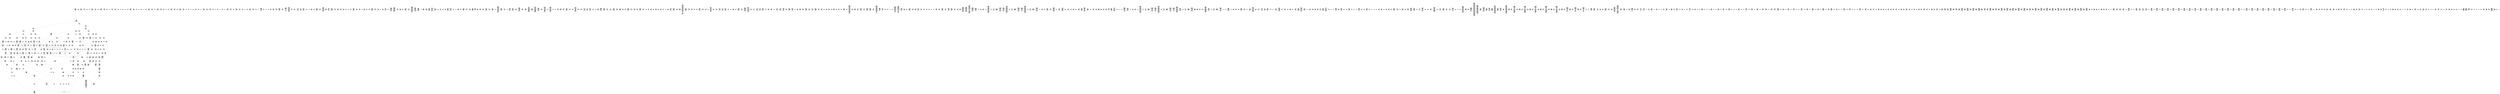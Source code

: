 /* Generated by GvGen v.1.0 (https://www.github.com/stricaud/gvgen) */

digraph G {
compound=true;
   node1 [label="[anywhere]"];
   node2 [label="# 0x0
PUSHX Data
PUSHX Data
MSTORE
PUSHX LogicData
CALLDATASIZE
LT
PUSHX Data
JUMPI
"];
   node3 [label="# 0xd
PUSHX Data
CALLDATALOAD
PUSHX BitData
SHR
PUSHX LogicData
GT
PUSHX Data
JUMPI
"];
   node4 [label="# 0x1e
PUSHX LogicData
GT
PUSHX Data
JUMPI
"];
   node5 [label="# 0x29
PUSHX LogicData
GT
PUSHX Data
JUMPI
"];
   node6 [label="# 0x34
PUSHX LogicData
EQ
PUSHX Data
JUMPI
"];
   node7 [label="# 0x3f
PUSHX LogicData
EQ
PUSHX Data
JUMPI
"];
   node8 [label="# 0x4a
PUSHX LogicData
EQ
PUSHX Data
JUMPI
"];
   node9 [label="# 0x55
PUSHX LogicData
EQ
PUSHX Data
JUMPI
"];
   node10 [label="# 0x60
PUSHX Data
JUMP
"];
   node11 [label="# 0x64
JUMPDEST
PUSHX LogicData
EQ
PUSHX Data
JUMPI
"];
   node12 [label="# 0x70
PUSHX LogicData
EQ
PUSHX Data
JUMPI
"];
   node13 [label="# 0x7b
PUSHX LogicData
EQ
PUSHX Data
JUMPI
"];
   node14 [label="# 0x86
PUSHX LogicData
EQ
PUSHX Data
JUMPI
"];
   node15 [label="# 0x91
PUSHX Data
JUMP
"];
   node16 [label="# 0x95
JUMPDEST
PUSHX LogicData
GT
PUSHX Data
JUMPI
"];
   node17 [label="# 0xa1
PUSHX LogicData
EQ
PUSHX Data
JUMPI
"];
   node18 [label="# 0xac
PUSHX LogicData
EQ
PUSHX Data
JUMPI
"];
   node19 [label="# 0xb7
PUSHX LogicData
EQ
PUSHX Data
JUMPI
"];
   node20 [label="# 0xc2
PUSHX LogicData
EQ
PUSHX Data
JUMPI
"];
   node21 [label="# 0xcd
PUSHX Data
JUMP
"];
   node22 [label="# 0xd1
JUMPDEST
PUSHX LogicData
EQ
PUSHX Data
JUMPI
"];
   node23 [label="# 0xdd
PUSHX LogicData
EQ
PUSHX Data
JUMPI
"];
   node24 [label="# 0xe8
PUSHX LogicData
EQ
PUSHX Data
JUMPI
"];
   node25 [label="# 0xf3
PUSHX LogicData
EQ
PUSHX Data
JUMPI
"];
   node26 [label="# 0xfe
PUSHX Data
JUMP
"];
   node27 [label="# 0x102
JUMPDEST
PUSHX LogicData
GT
PUSHX Data
JUMPI
"];
   node28 [label="# 0x10e
PUSHX LogicData
GT
PUSHX Data
JUMPI
"];
   node29 [label="# 0x119
PUSHX LogicData
EQ
PUSHX Data
JUMPI
"];
   node30 [label="# 0x124
PUSHX LogicData
EQ
PUSHX Data
JUMPI
"];
   node31 [label="# 0x12f
PUSHX LogicData
EQ
PUSHX Data
JUMPI
"];
   node32 [label="# 0x13a
PUSHX LogicData
EQ
PUSHX Data
JUMPI
"];
   node33 [label="# 0x145
PUSHX Data
JUMP
"];
   node34 [label="# 0x149
JUMPDEST
PUSHX LogicData
EQ
PUSHX Data
JUMPI
"];
   node35 [label="# 0x155
PUSHX LogicData
EQ
PUSHX Data
JUMPI
"];
   node36 [label="# 0x160
PUSHX LogicData
EQ
PUSHX Data
JUMPI
"];
   node37 [label="# 0x16b
PUSHX LogicData
EQ
PUSHX Data
JUMPI
"];
   node38 [label="# 0x176
PUSHX Data
JUMP
"];
   node39 [label="# 0x17a
JUMPDEST
PUSHX LogicData
GT
PUSHX Data
JUMPI
"];
   node40 [label="# 0x186
PUSHX LogicData
EQ
PUSHX Data
JUMPI
"];
   node41 [label="# 0x191
PUSHX LogicData
EQ
PUSHX Data
JUMPI
"];
   node42 [label="# 0x19c
PUSHX LogicData
EQ
PUSHX Data
JUMPI
"];
   node43 [label="# 0x1a7
PUSHX LogicData
EQ
PUSHX Data
JUMPI
"];
   node44 [label="# 0x1b2
PUSHX Data
JUMP
"];
   node45 [label="# 0x1b6
JUMPDEST
PUSHX LogicData
EQ
PUSHX Data
JUMPI
"];
   node46 [label="# 0x1c2
PUSHX LogicData
EQ
PUSHX Data
JUMPI
"];
   node47 [label="# 0x1cd
PUSHX LogicData
EQ
PUSHX Data
JUMPI
"];
   node48 [label="# 0x1d8
PUSHX LogicData
EQ
PUSHX Data
JUMPI
"];
   node49 [label="# 0x1e3
JUMPDEST
PUSHX Data
REVERT
"];
   node50 [label="# 0x1e8
JUMPDEST
CALLVALUE
ISZERO
PUSHX Data
JUMPI
"];
   node51 [label="# 0x1f0
PUSHX Data
REVERT
"];
   node52 [label="# 0x1f4
JUMPDEST
PUSHX Data
PUSHX ArithData
CALLDATASIZE
SUB
ADD
PUSHX Data
PUSHX Data
JUMP
"];
   node53 [label="# 0x20a
JUMPDEST
PUSHX Data
JUMP
"];
   node54 [label="# 0x20f
JUMPDEST
PUSHX MemData
MLOAD
PUSHX Data
PUSHX Data
JUMP
"];
   node55 [label="# 0x21c
JUMPDEST
PUSHX MemData
MLOAD
SUB
RETURN
"];
   node56 [label="# 0x225
JUMPDEST
CALLVALUE
ISZERO
PUSHX Data
JUMPI
"];
   node57 [label="# 0x22d
PUSHX Data
REVERT
"];
   node58 [label="# 0x231
JUMPDEST
PUSHX Data
PUSHX ArithData
CALLDATASIZE
SUB
ADD
PUSHX Data
PUSHX Data
JUMP
"];
   node59 [label="# 0x247
JUMPDEST
PUSHX Data
JUMP
"];
   node60 [label="# 0x24c
JUMPDEST
STOP
"];
   node61 [label="# 0x24e
JUMPDEST
CALLVALUE
ISZERO
PUSHX Data
JUMPI
"];
   node62 [label="# 0x256
PUSHX Data
REVERT
"];
   node63 [label="# 0x25a
JUMPDEST
PUSHX Data
PUSHX Data
JUMP
"];
   node64 [label="# 0x263
JUMPDEST
PUSHX MemData
MLOAD
PUSHX Data
PUSHX Data
JUMP
"];
   node65 [label="# 0x270
JUMPDEST
PUSHX MemData
MLOAD
SUB
RETURN
"];
   node66 [label="# 0x279
JUMPDEST
CALLVALUE
ISZERO
PUSHX Data
JUMPI
"];
   node67 [label="# 0x281
PUSHX Data
REVERT
"];
   node68 [label="# 0x285
JUMPDEST
PUSHX Data
PUSHX ArithData
CALLDATASIZE
SUB
ADD
PUSHX Data
PUSHX Data
JUMP
"];
   node69 [label="# 0x29b
JUMPDEST
PUSHX Data
JUMP
"];
   node70 [label="# 0x2a0
JUMPDEST
PUSHX MemData
MLOAD
PUSHX Data
PUSHX Data
JUMP
"];
   node71 [label="# 0x2ad
JUMPDEST
PUSHX MemData
MLOAD
SUB
RETURN
"];
   node72 [label="# 0x2b6
JUMPDEST
CALLVALUE
ISZERO
PUSHX Data
JUMPI
"];
   node73 [label="# 0x2be
PUSHX Data
REVERT
"];
   node74 [label="# 0x2c2
JUMPDEST
PUSHX Data
PUSHX ArithData
CALLDATASIZE
SUB
ADD
PUSHX Data
PUSHX Data
JUMP
"];
   node75 [label="# 0x2d8
JUMPDEST
PUSHX Data
JUMP
"];
   node76 [label="# 0x2dd
JUMPDEST
STOP
"];
   node77 [label="# 0x2df
JUMPDEST
CALLVALUE
ISZERO
PUSHX Data
JUMPI
"];
   node78 [label="# 0x2e7
PUSHX Data
REVERT
"];
   node79 [label="# 0x2eb
JUMPDEST
PUSHX Data
PUSHX Data
JUMP
"];
   node80 [label="# 0x2f4
JUMPDEST
PUSHX MemData
MLOAD
PUSHX Data
PUSHX Data
JUMP
"];
   node81 [label="# 0x301
JUMPDEST
PUSHX MemData
MLOAD
SUB
RETURN
"];
   node82 [label="# 0x30a
JUMPDEST
CALLVALUE
ISZERO
PUSHX Data
JUMPI
"];
   node83 [label="# 0x312
PUSHX Data
REVERT
"];
   node84 [label="# 0x316
JUMPDEST
PUSHX Data
PUSHX Data
JUMP
"];
   node85 [label="# 0x31f
JUMPDEST
PUSHX MemData
MLOAD
PUSHX Data
PUSHX Data
JUMP
"];
   node86 [label="# 0x32c
JUMPDEST
PUSHX MemData
MLOAD
SUB
RETURN
"];
   node87 [label="# 0x335
JUMPDEST
CALLVALUE
ISZERO
PUSHX Data
JUMPI
"];
   node88 [label="# 0x33d
PUSHX Data
REVERT
"];
   node89 [label="# 0x341
JUMPDEST
PUSHX Data
PUSHX ArithData
CALLDATASIZE
SUB
ADD
PUSHX Data
PUSHX Data
JUMP
"];
   node90 [label="# 0x357
JUMPDEST
PUSHX Data
JUMP
"];
   node91 [label="# 0x35c
JUMPDEST
STOP
"];
   node92 [label="# 0x35e
JUMPDEST
CALLVALUE
ISZERO
PUSHX Data
JUMPI
"];
   node93 [label="# 0x366
PUSHX Data
REVERT
"];
   node94 [label="# 0x36a
JUMPDEST
PUSHX Data
PUSHX ArithData
CALLDATASIZE
SUB
ADD
PUSHX Data
PUSHX Data
JUMP
"];
   node95 [label="# 0x380
JUMPDEST
PUSHX Data
JUMP
"];
   node96 [label="# 0x385
JUMPDEST
STOP
"];
   node97 [label="# 0x387
JUMPDEST
CALLVALUE
ISZERO
PUSHX Data
JUMPI
"];
   node98 [label="# 0x38f
PUSHX Data
REVERT
"];
   node99 [label="# 0x393
JUMPDEST
PUSHX Data
PUSHX ArithData
CALLDATASIZE
SUB
ADD
PUSHX Data
PUSHX Data
JUMP
"];
   node100 [label="# 0x3a9
JUMPDEST
PUSHX Data
JUMP
"];
   node101 [label="# 0x3ae
JUMPDEST
PUSHX MemData
MLOAD
PUSHX Data
PUSHX Data
JUMP
"];
   node102 [label="# 0x3bb
JUMPDEST
PUSHX MemData
MLOAD
SUB
RETURN
"];
   node103 [label="# 0x3c4
JUMPDEST
CALLVALUE
ISZERO
PUSHX Data
JUMPI
"];
   node104 [label="# 0x3cc
PUSHX Data
REVERT
"];
   node105 [label="# 0x3d0
JUMPDEST
PUSHX Data
PUSHX ArithData
CALLDATASIZE
SUB
ADD
PUSHX Data
PUSHX Data
JUMP
"];
   node106 [label="# 0x3e6
JUMPDEST
PUSHX Data
JUMP
"];
   node107 [label="# 0x3eb
JUMPDEST
STOP
"];
   node108 [label="# 0x3ed
JUMPDEST
CALLVALUE
ISZERO
PUSHX Data
JUMPI
"];
   node109 [label="# 0x3f5
PUSHX Data
REVERT
"];
   node110 [label="# 0x3f9
JUMPDEST
PUSHX Data
PUSHX ArithData
CALLDATASIZE
SUB
ADD
PUSHX Data
PUSHX Data
JUMP
"];
   node111 [label="# 0x40f
JUMPDEST
PUSHX Data
JUMP
"];
   node112 [label="# 0x414
JUMPDEST
STOP
"];
   node113 [label="# 0x416
JUMPDEST
CALLVALUE
ISZERO
PUSHX Data
JUMPI
"];
   node114 [label="# 0x41e
PUSHX Data
REVERT
"];
   node115 [label="# 0x422
JUMPDEST
PUSHX Data
PUSHX ArithData
CALLDATASIZE
SUB
ADD
PUSHX Data
PUSHX Data
JUMP
"];
   node116 [label="# 0x438
JUMPDEST
PUSHX Data
JUMP
"];
   node117 [label="# 0x43d
JUMPDEST
PUSHX MemData
MLOAD
PUSHX Data
PUSHX Data
JUMP
"];
   node118 [label="# 0x44a
JUMPDEST
PUSHX MemData
MLOAD
SUB
RETURN
"];
   node119 [label="# 0x453
JUMPDEST
CALLVALUE
ISZERO
PUSHX Data
JUMPI
"];
   node120 [label="# 0x45b
PUSHX Data
REVERT
"];
   node121 [label="# 0x45f
JUMPDEST
PUSHX Data
PUSHX ArithData
CALLDATASIZE
SUB
ADD
PUSHX Data
PUSHX Data
JUMP
"];
   node122 [label="# 0x475
JUMPDEST
PUSHX Data
JUMP
"];
   node123 [label="# 0x47a
JUMPDEST
PUSHX MemData
MLOAD
PUSHX Data
PUSHX Data
JUMP
"];
   node124 [label="# 0x487
JUMPDEST
PUSHX MemData
MLOAD
SUB
RETURN
"];
   node125 [label="# 0x490
JUMPDEST
CALLVALUE
ISZERO
PUSHX Data
JUMPI
"];
   node126 [label="# 0x498
PUSHX Data
REVERT
"];
   node127 [label="# 0x49c
JUMPDEST
PUSHX Data
PUSHX ArithData
CALLDATASIZE
SUB
ADD
PUSHX Data
PUSHX Data
JUMP
"];
   node128 [label="# 0x4b2
JUMPDEST
PUSHX Data
JUMP
"];
   node129 [label="# 0x4b7
JUMPDEST
STOP
"];
   node130 [label="# 0x4b9
JUMPDEST
CALLVALUE
ISZERO
PUSHX Data
JUMPI
"];
   node131 [label="# 0x4c1
PUSHX Data
REVERT
"];
   node132 [label="# 0x4c5
JUMPDEST
PUSHX Data
PUSHX ArithData
CALLDATASIZE
SUB
ADD
PUSHX Data
PUSHX Data
JUMP
"];
   node133 [label="# 0x4db
JUMPDEST
PUSHX Data
JUMP
"];
   node134 [label="# 0x4e0
JUMPDEST
PUSHX MemData
MLOAD
PUSHX Data
PUSHX Data
JUMP
"];
   node135 [label="# 0x4ed
JUMPDEST
PUSHX MemData
MLOAD
SUB
RETURN
"];
   node136 [label="# 0x4f6
JUMPDEST
CALLVALUE
ISZERO
PUSHX Data
JUMPI
"];
   node137 [label="# 0x4fe
PUSHX Data
REVERT
"];
   node138 [label="# 0x502
JUMPDEST
PUSHX Data
PUSHX ArithData
CALLDATASIZE
SUB
ADD
PUSHX Data
PUSHX Data
JUMP
"];
   node139 [label="# 0x518
JUMPDEST
PUSHX Data
JUMP
"];
   node140 [label="# 0x51d
JUMPDEST
PUSHX MemData
MLOAD
PUSHX Data
PUSHX Data
JUMP
"];
   node141 [label="# 0x52a
JUMPDEST
PUSHX MemData
MLOAD
SUB
RETURN
"];
   node142 [label="# 0x533
JUMPDEST
CALLVALUE
ISZERO
PUSHX Data
JUMPI
"];
   node143 [label="# 0x53b
PUSHX Data
REVERT
"];
   node144 [label="# 0x53f
JUMPDEST
PUSHX Data
PUSHX Data
JUMP
"];
   node145 [label="# 0x548
JUMPDEST
STOP
"];
   node146 [label="# 0x54a
JUMPDEST
PUSHX Data
PUSHX ArithData
CALLDATASIZE
SUB
ADD
PUSHX Data
PUSHX Data
JUMP
"];
   node147 [label="# 0x55f
JUMPDEST
PUSHX Data
JUMP
"];
   node148 [label="# 0x564
JUMPDEST
STOP
"];
   node149 [label="# 0x566
JUMPDEST
PUSHX Data
PUSHX Data
JUMP
"];
   node150 [label="# 0x56e
JUMPDEST
STOP
"];
   node151 [label="# 0x570
JUMPDEST
CALLVALUE
ISZERO
PUSHX Data
JUMPI
"];
   node152 [label="# 0x578
PUSHX Data
REVERT
"];
   node153 [label="# 0x57c
JUMPDEST
PUSHX Data
PUSHX Data
JUMP
"];
   node154 [label="# 0x585
JUMPDEST
PUSHX MemData
MLOAD
PUSHX Data
PUSHX Data
JUMP
"];
   node155 [label="# 0x592
JUMPDEST
PUSHX MemData
MLOAD
SUB
RETURN
"];
   node156 [label="# 0x59b
JUMPDEST
CALLVALUE
ISZERO
PUSHX Data
JUMPI
"];
   node157 [label="# 0x5a3
PUSHX Data
REVERT
"];
   node158 [label="# 0x5a7
JUMPDEST
PUSHX Data
PUSHX ArithData
CALLDATASIZE
SUB
ADD
PUSHX Data
PUSHX Data
JUMP
"];
   node159 [label="# 0x5bd
JUMPDEST
PUSHX Data
JUMP
"];
   node160 [label="# 0x5c2
JUMPDEST
STOP
"];
   node161 [label="# 0x5c4
JUMPDEST
CALLVALUE
ISZERO
PUSHX Data
JUMPI
"];
   node162 [label="# 0x5cc
PUSHX Data
REVERT
"];
   node163 [label="# 0x5d0
JUMPDEST
PUSHX Data
PUSHX Data
JUMP
"];
   node164 [label="# 0x5d9
JUMPDEST
PUSHX MemData
MLOAD
PUSHX Data
PUSHX Data
JUMP
"];
   node165 [label="# 0x5e6
JUMPDEST
PUSHX MemData
MLOAD
SUB
RETURN
"];
   node166 [label="# 0x5ef
JUMPDEST
CALLVALUE
ISZERO
PUSHX Data
JUMPI
"];
   node167 [label="# 0x5f7
PUSHX Data
REVERT
"];
   node168 [label="# 0x5fb
JUMPDEST
PUSHX Data
PUSHX Data
JUMP
"];
   node169 [label="# 0x604
JUMPDEST
PUSHX MemData
MLOAD
PUSHX Data
PUSHX Data
JUMP
"];
   node170 [label="# 0x611
JUMPDEST
PUSHX MemData
MLOAD
SUB
RETURN
"];
   node171 [label="# 0x61a
JUMPDEST
PUSHX Data
PUSHX ArithData
CALLDATASIZE
SUB
ADD
PUSHX Data
PUSHX Data
JUMP
"];
   node172 [label="# 0x62f
JUMPDEST
PUSHX Data
JUMP
"];
   node173 [label="# 0x634
JUMPDEST
STOP
"];
   node174 [label="# 0x636
JUMPDEST
CALLVALUE
ISZERO
PUSHX Data
JUMPI
"];
   node175 [label="# 0x63e
PUSHX Data
REVERT
"];
   node176 [label="# 0x642
JUMPDEST
PUSHX Data
PUSHX ArithData
CALLDATASIZE
SUB
ADD
PUSHX Data
PUSHX Data
JUMP
"];
   node177 [label="# 0x658
JUMPDEST
PUSHX Data
JUMP
"];
   node178 [label="# 0x65d
JUMPDEST
STOP
"];
   node179 [label="# 0x65f
JUMPDEST
CALLVALUE
ISZERO
PUSHX Data
JUMPI
"];
   node180 [label="# 0x667
PUSHX Data
REVERT
"];
   node181 [label="# 0x66b
JUMPDEST
PUSHX Data
PUSHX ArithData
CALLDATASIZE
SUB
ADD
PUSHX Data
PUSHX Data
JUMP
"];
   node182 [label="# 0x681
JUMPDEST
PUSHX Data
JUMP
"];
   node183 [label="# 0x686
JUMPDEST
STOP
"];
   node184 [label="# 0x688
JUMPDEST
CALLVALUE
ISZERO
PUSHX Data
JUMPI
"];
   node185 [label="# 0x690
PUSHX Data
REVERT
"];
   node186 [label="# 0x694
JUMPDEST
PUSHX Data
PUSHX Data
JUMP
"];
   node187 [label="# 0x69d
JUMPDEST
PUSHX MemData
MLOAD
PUSHX Data
PUSHX Data
JUMP
"];
   node188 [label="# 0x6aa
JUMPDEST
PUSHX MemData
MLOAD
SUB
RETURN
"];
   node189 [label="# 0x6b3
JUMPDEST
CALLVALUE
ISZERO
PUSHX Data
JUMPI
"];
   node190 [label="# 0x6bb
PUSHX Data
REVERT
"];
   node191 [label="# 0x6bf
JUMPDEST
PUSHX Data
PUSHX ArithData
CALLDATASIZE
SUB
ADD
PUSHX Data
PUSHX Data
JUMP
"];
   node192 [label="# 0x6d5
JUMPDEST
PUSHX Data
JUMP
"];
   node193 [label="# 0x6da
JUMPDEST
PUSHX MemData
MLOAD
PUSHX Data
PUSHX Data
JUMP
"];
   node194 [label="# 0x6e7
JUMPDEST
PUSHX MemData
MLOAD
SUB
RETURN
"];
   node195 [label="# 0x6f0
JUMPDEST
CALLVALUE
ISZERO
PUSHX Data
JUMPI
"];
   node196 [label="# 0x6f8
PUSHX Data
REVERT
"];
   node197 [label="# 0x6fc
JUMPDEST
PUSHX Data
PUSHX ArithData
CALLDATASIZE
SUB
ADD
PUSHX Data
PUSHX Data
JUMP
"];
   node198 [label="# 0x712
JUMPDEST
PUSHX Data
JUMP
"];
   node199 [label="# 0x717
JUMPDEST
STOP
"];
   node200 [label="# 0x719
JUMPDEST
CALLVALUE
ISZERO
PUSHX Data
JUMPI
"];
   node201 [label="# 0x721
PUSHX Data
REVERT
"];
   node202 [label="# 0x725
JUMPDEST
PUSHX Data
PUSHX ArithData
CALLDATASIZE
SUB
ADD
PUSHX Data
PUSHX Data
JUMP
"];
   node203 [label="# 0x73b
JUMPDEST
PUSHX Data
JUMP
"];
   node204 [label="# 0x740
JUMPDEST
PUSHX MemData
MLOAD
PUSHX Data
PUSHX Data
JUMP
"];
   node205 [label="# 0x74d
JUMPDEST
PUSHX MemData
MLOAD
SUB
RETURN
"];
   node206 [label="# 0x756
JUMPDEST
CALLVALUE
ISZERO
PUSHX Data
JUMPI
"];
   node207 [label="# 0x75e
PUSHX Data
REVERT
"];
   node208 [label="# 0x762
JUMPDEST
PUSHX Data
PUSHX ArithData
CALLDATASIZE
SUB
ADD
PUSHX Data
PUSHX Data
JUMP
"];
   node209 [label="# 0x778
JUMPDEST
PUSHX Data
JUMP
"];
   node210 [label="# 0x77d
JUMPDEST
STOP
"];
   node211 [label="# 0x77f
JUMPDEST
PUSHX Data
PUSHX BitData
PUSHX BitData
NOT
AND
PUSHX BitData
NOT
AND
EQ
PUSHX Data
JUMPI
"];
   node212 [label="# 0x7e8
PUSHX Data
PUSHX Data
JUMP
"];
   node213 [label="# 0x7f1
JUMPDEST
"];
   node214 [label="# 0x7f2
JUMPDEST
JUMP
"];
   node215 [label="# 0x7f9
JUMPDEST
PUSHX Data
PUSHX Data
JUMP
"];
   node216 [label="# 0x801
JUMPDEST
PUSHX BitData
AND
PUSHX Data
PUSHX Data
JUMP
"];
   node217 [label="# 0x81f
JUMPDEST
PUSHX BitData
AND
EQ
PUSHX Data
JUMPI
"];
   node218 [label="# 0x83b
PUSHX MemData
MLOAD
PUSHX Data
MSTORE
PUSHX ArithData
ADD
PUSHX Data
PUSHX Data
JUMP
"];
   node219 [label="# 0x86c
JUMPDEST
PUSHX MemData
MLOAD
SUB
REVERT
"];
   node220 [label="# 0x875
JUMPDEST
PUSHX StorData
PUSHX ArithData
PUSHX ArithData
EXP
SLOAD
PUSHX ArithData
MUL
NOT
AND
ISZERO
ISZERO
MUL
OR
SSTORE
JUMP
"];
   node221 [label="# 0x892
JUMPDEST
PUSHX Data
PUSHX StorData
SLOAD
PUSHX Data
PUSHX Data
JUMP
"];
   node222 [label="# 0x8a1
JUMPDEST
PUSHX ArithData
ADD
PUSHX ArithData
DIV
MUL
PUSHX ArithData
ADD
PUSHX MemData
MLOAD
ADD
PUSHX Data
MSTORE
MSTORE
PUSHX ArithData
ADD
SLOAD
PUSHX Data
PUSHX Data
JUMP
"];
   node223 [label="# 0x8cd
JUMPDEST
ISZERO
PUSHX Data
JUMPI
"];
   node224 [label="# 0x8d4
PUSHX LogicData
LT
PUSHX Data
JUMPI
"];
   node225 [label="# 0x8dc
PUSHX ArithData
SLOAD
DIV
MUL
MSTORE
PUSHX ArithData
ADD
PUSHX Data
JUMP
"];
   node226 [label="# 0x8ef
JUMPDEST
ADD
PUSHX Data
MSTORE
PUSHX Data
PUSHX Data
SHA3
"];
   node227 [label="# 0x8fd
JUMPDEST
SLOAD
MSTORE
PUSHX ArithData
ADD
PUSHX ArithData
ADD
GT
PUSHX Data
JUMPI
"];
   node228 [label="# 0x911
SUB
PUSHX BitData
AND
ADD
"];
   node229 [label="# 0x91a
JUMPDEST
JUMP
"];
   node230 [label="# 0x924
JUMPDEST
PUSHX Data
PUSHX Data
PUSHX Data
JUMP
"];
   node231 [label="# 0x92f
JUMPDEST
PUSHX Data
JUMPI
"];
   node232 [label="# 0x934
PUSHX MemData
MLOAD
PUSHX Data
MSTORE
PUSHX ArithData
ADD
PUSHX Data
PUSHX Data
JUMP
"];
   node233 [label="# 0x965
JUMPDEST
PUSHX MemData
MLOAD
SUB
REVERT
"];
   node234 [label="# 0x96e
JUMPDEST
PUSHX Data
PUSHX ArithData
MSTORE
PUSHX ArithData
ADD
MSTORE
PUSHX ArithData
ADD
PUSHX Data
SHA3
PUSHX ArithData
SLOAD
PUSHX ArithData
EXP
DIV
PUSHX BitData
AND
JUMP
"];
   node235 [label="# 0x9a9
JUMPDEST
PUSHX Data
PUSHX Data
PUSHX Data
JUMP
"];
   node236 [label="# 0x9b4
JUMPDEST
PUSHX BitData
AND
PUSHX BitData
AND
EQ
ISZERO
PUSHX Data
JUMPI
"];
   node237 [label="# 0x9eb
PUSHX MemData
MLOAD
PUSHX Data
MSTORE
PUSHX ArithData
ADD
PUSHX Data
PUSHX Data
JUMP
"];
   node238 [label="# 0xa1c
JUMPDEST
PUSHX MemData
MLOAD
SUB
REVERT
"];
   node239 [label="# 0xa25
JUMPDEST
PUSHX BitData
AND
PUSHX Data
PUSHX Data
JUMP
"];
   node240 [label="# 0xa44
JUMPDEST
PUSHX BitData
AND
EQ
PUSHX Data
JUMPI
"];
   node241 [label="# 0xa61
PUSHX Data
PUSHX Data
PUSHX Data
JUMP
"];
   node242 [label="# 0xa6d
JUMPDEST
PUSHX Data
JUMP
"];
   node243 [label="# 0xa72
JUMPDEST
"];
   node244 [label="# 0xa73
JUMPDEST
PUSHX Data
JUMPI
"];
   node245 [label="# 0xa78
PUSHX MemData
MLOAD
PUSHX Data
MSTORE
PUSHX ArithData
ADD
PUSHX Data
PUSHX Data
JUMP
"];
   node246 [label="# 0xaa9
JUMPDEST
PUSHX MemData
MLOAD
SUB
REVERT
"];
   node247 [label="# 0xab2
JUMPDEST
PUSHX Data
PUSHX Data
JUMP
"];
   node248 [label="# 0xabc
JUMPDEST
JUMP
"];
   node249 [label="# 0xac1
JUMPDEST
PUSHX StorData
PUSHX ArithData
SLOAD
PUSHX ArithData
EXP
DIV
PUSHX BitData
AND
JUMP
"];
   node250 [label="# 0xad4
JUMPDEST
PUSHX Data
PUSHX StorData
SLOAD
JUMP
"];
   node251 [label="# 0xae1
JUMPDEST
PUSHX Data
PUSHX Data
PUSHX Data
JUMP
"];
   node252 [label="# 0xaec
JUMPDEST
PUSHX Data
JUMP
"];
   node253 [label="# 0xaf2
JUMPDEST
PUSHX Data
JUMPI
"];
   node254 [label="# 0xaf7
PUSHX MemData
MLOAD
PUSHX Data
MSTORE
PUSHX ArithData
ADD
PUSHX Data
PUSHX Data
JUMP
"];
   node255 [label="# 0xb28
JUMPDEST
PUSHX MemData
MLOAD
SUB
REVERT
"];
   node256 [label="# 0xb31
JUMPDEST
PUSHX Data
PUSHX Data
JUMP
"];
   node257 [label="# 0xb3c
JUMPDEST
JUMP
"];
   node258 [label="# 0xb41
JUMPDEST
PUSHX Data
PUSHX Data
JUMP
"];
   node259 [label="# 0xb49
JUMPDEST
PUSHX BitData
AND
CALLER
PUSHX BitData
AND
EQ
PUSHX Data
JUMPI
"];
   node260 [label="# 0xb7c
PUSHX Data
REVERT
"];
   node261 [label="# 0xb80
JUMPDEST
PUSHX Data
PUSHX Data
PUSHX ArithData
MSTORE
PUSHX ArithData
ADD
MSTORE
PUSHX ArithData
ADD
PUSHX Data
SHA3
SLOAD
PUSHX Data
JUMP
"];
   node262 [label="# 0xb9d
JUMPDEST
PUSHX Data
PUSHX ArithData
MSTORE
PUSHX ArithData
ADD
MSTORE
PUSHX ArithData
ADD
PUSHX Data
SHA3
SLOAD
PUSHX Data
PUSHX MemData
MLOAD
PUSHX Data
PUSHX Data
JUMP
"];
   node263 [label="# 0xbe0
JUMPDEST
PUSHX MemData
MLOAD
SUB
LOGX
JUMP
"];
   node264 [label="# 0xbec
JUMPDEST
PUSHX Data
PUSHX Data
PUSHX Data
JUMP
"];
   node265 [label="# 0xbf7
JUMPDEST
LT
PUSHX Data
JUMPI
"];
   node266 [label="# 0xbfe
PUSHX MemData
MLOAD
PUSHX Data
MSTORE
PUSHX ArithData
ADD
PUSHX Data
PUSHX Data
JUMP
"];
   node267 [label="# 0xc2f
JUMPDEST
PUSHX MemData
MLOAD
SUB
REVERT
"];
   node268 [label="# 0xc38
JUMPDEST
PUSHX Data
PUSHX ArithData
PUSHX BitData
AND
PUSHX BitData
AND
MSTORE
PUSHX ArithData
ADD
MSTORE
PUSHX ArithData
ADD
PUSHX Data
SHA3
PUSHX ArithData
MSTORE
PUSHX ArithData
ADD
MSTORE
PUSHX ArithData
ADD
PUSHX Data
SHA3
SLOAD
JUMP
"];
   node269 [label="# 0xc91
JUMPDEST
PUSHX BitData
SHL
PUSHX Data
PUSHX Data
PUSHX BitData
SHL
MSTORE
PUSHX ArithData
ADD
MSTORE
PUSHX ArithData
ADD
PUSHX Data
SHA3
SSTORE
JUMP
"];
   node270 [label="# 0xcb4
JUMPDEST
PUSHX Data
PUSHX MemData
MLOAD
PUSHX ArithData
ADD
PUSHX Data
MSTORE
PUSHX Data
MSTORE
PUSHX Data
JUMP
"];
   node271 [label="# 0xccf
JUMPDEST
JUMP
"];
   node272 [label="# 0xcd4
JUMPDEST
PUSHX Data
PUSHX Data
PUSHX Data
PUSHX Data
JUMP
"];
   node273 [label="# 0xce1
JUMPDEST
PUSHX Data
PUSHX LogicData
GT
ISZERO
PUSHX Data
JUMPI
"];
   node274 [label="# 0xcf7
PUSHX Data
PUSHX Data
MSTORE
PUSHX Data
PUSHX Data
MSTORE
PUSHX Data
PUSHX Data
REVERT
"];
   node275 [label="# 0xd25
JUMPDEST
PUSHX MemData
MLOAD
MSTORE
PUSHX ArithData
MUL
PUSHX ArithData
ADD
ADD
PUSHX Data
MSTORE
ISZERO
PUSHX Data
JUMPI
"];
   node276 [label="# 0xd3f
PUSHX ArithData
ADD
PUSHX ArithData
MUL
CALLDATASIZE
CALLDATACOPY
ADD
"];
   node277 [label="# 0xd53
JUMPDEST
PUSHX Data
"];
   node278 [label="# 0xd59
JUMPDEST
LT
ISZERO
PUSHX Data
JUMPI
"];
   node279 [label="# 0xd62
PUSHX Data
PUSHX Data
JUMP
"];
   node280 [label="# 0xd6b
JUMPDEST
MLOAD
LT
PUSHX Data
JUMPI
"];
   node281 [label="# 0xd76
PUSHX Data
PUSHX Data
MSTORE
PUSHX Data
PUSHX Data
MSTORE
PUSHX Data
PUSHX Data
REVERT
"];
   node282 [label="# 0xda4
JUMPDEST
PUSHX ArithData
MUL
PUSHX ArithData
ADD
ADD
MSTORE
PUSHX Data
PUSHX Data
JUMP
"];
   node283 [label="# 0xdbb
JUMPDEST
PUSHX Data
JUMP
"];
   node284 [label="# 0xdc3
JUMPDEST
JUMP
"];
   node285 [label="# 0xdce
JUMPDEST
PUSHX Data
PUSHX Data
PUSHX Data
JUMP
"];
   node286 [label="# 0xdd8
JUMPDEST
LT
PUSHX Data
JUMPI
"];
   node287 [label="# 0xddf
PUSHX MemData
MLOAD
PUSHX Data
MSTORE
PUSHX ArithData
ADD
PUSHX Data
PUSHX Data
JUMP
"];
   node288 [label="# 0xe10
JUMPDEST
PUSHX MemData
MLOAD
SUB
REVERT
"];
   node289 [label="# 0xe19
JUMPDEST
PUSHX StorData
SLOAD
LT
PUSHX Data
JUMPI
"];
   node290 [label="# 0xe25
PUSHX Data
PUSHX Data
MSTORE
PUSHX Data
PUSHX Data
MSTORE
PUSHX Data
PUSHX Data
REVERT
"];
   node291 [label="# 0xe53
JUMPDEST
PUSHX Data
MSTORE
PUSHX Data
PUSHX Data
SHA3
ADD
SLOAD
JUMP
"];
   node292 [label="# 0xe65
JUMPDEST
PUSHX Data
PUSHX Data
JUMP
"];
   node293 [label="# 0xe6d
JUMPDEST
PUSHX BitData
AND
PUSHX Data
PUSHX Data
JUMP
"];
   node294 [label="# 0xe8b
JUMPDEST
PUSHX BitData
AND
EQ
PUSHX Data
JUMPI
"];
   node295 [label="# 0xea7
PUSHX MemData
MLOAD
PUSHX Data
MSTORE
PUSHX ArithData
ADD
PUSHX Data
PUSHX Data
JUMP
"];
   node296 [label="# 0xed8
JUMPDEST
PUSHX MemData
MLOAD
SUB
REVERT
"];
   node297 [label="# 0xee1
JUMPDEST
PUSHX Data
MLOAD
PUSHX ArithData
ADD
PUSHX Data
PUSHX Data
JUMP
"];
   node298 [label="# 0xef7
JUMPDEST
JUMP
"];
   node299 [label="# 0xefb
JUMPDEST
PUSHX Data
PUSHX Data
PUSHX ArithData
MSTORE
PUSHX ArithData
ADD
MSTORE
PUSHX ArithData
ADD
PUSHX Data
SHA3
PUSHX ArithData
SLOAD
PUSHX ArithData
EXP
DIV
PUSHX BitData
AND
PUSHX BitData
PUSHX BitData
AND
PUSHX BitData
AND
EQ
ISZERO
PUSHX Data
JUMPI
"];
   node300 [label="# 0xf6a
PUSHX MemData
MLOAD
PUSHX Data
MSTORE
PUSHX ArithData
ADD
PUSHX Data
PUSHX Data
JUMP
"];
   node301 [label="# 0xf9b
JUMPDEST
PUSHX MemData
MLOAD
SUB
REVERT
"];
   node302 [label="# 0xfa4
JUMPDEST
JUMP
"];
   node303 [label="# 0xfad
JUMPDEST
PUSHX BitData
PUSHX BitData
AND
PUSHX BitData
AND
EQ
ISZERO
PUSHX Data
JUMPI
"];
   node304 [label="# 0xfe4
PUSHX MemData
MLOAD
PUSHX Data
MSTORE
PUSHX ArithData
ADD
PUSHX Data
PUSHX Data
JUMP
"];
   node305 [label="# 0x1015
JUMPDEST
PUSHX MemData
MLOAD
SUB
REVERT
"];
   node306 [label="# 0x101e
JUMPDEST
PUSHX Data
PUSHX ArithData
PUSHX BitData
AND
PUSHX BitData
AND
MSTORE
PUSHX ArithData
ADD
MSTORE
PUSHX ArithData
ADD
PUSHX Data
SHA3
SLOAD
JUMP
"];
   node307 [label="# 0x1065
JUMPDEST
PUSHX Data
PUSHX Data
JUMP
"];
   node308 [label="# 0x106d
JUMPDEST
PUSHX BitData
AND
PUSHX Data
PUSHX Data
JUMP
"];
   node309 [label="# 0x108b
JUMPDEST
PUSHX BitData
AND
EQ
PUSHX Data
JUMPI
"];
   node310 [label="# 0x10a7
PUSHX MemData
MLOAD
PUSHX Data
MSTORE
PUSHX ArithData
ADD
PUSHX Data
PUSHX Data
JUMP
"];
   node311 [label="# 0x10d8
JUMPDEST
PUSHX MemData
MLOAD
SUB
REVERT
"];
   node312 [label="# 0x10e1
JUMPDEST
PUSHX BitData
PUSHX BitData
AND
PUSHX StorData
PUSHX ArithData
SLOAD
PUSHX ArithData
EXP
DIV
PUSHX BitData
AND
PUSHX BitData
AND
PUSHX Data
PUSHX MemData
MLOAD
PUSHX MemData
MLOAD
SUB
LOGX
PUSHX BitData
PUSHX StorData
PUSHX ArithData
PUSHX ArithData
EXP
SLOAD
PUSHX ArithData
MUL
NOT
AND
PUSHX BitData
AND
MUL
OR
SSTORE
JUMP
"];
   node313 [label="# 0x11a2
JUMPDEST
PUSHX Data
PUSHX MemData
MLOAD
PUSHX Data
PUSHX Data
JUMP
"];
   node314 [label="# 0x11cf
JUMPDEST
PUSHX MemData
MLOAD
SUB
LOGX
PUSHX Data
PUSHX Data
PUSHX MemData
MLOAD
PUSHX ArithData
ADD
PUSHX Data
MSTORE
PUSHX Data
MSTORE
PUSHX ArithData
ADD
PUSHX Data
MSTORE
PUSHX Data
PUSHX Data
JUMP
"];
   node315 [label="# 0x121b
JUMPDEST
PUSHX MemData
MLOAD
PUSHX ArithData
ADD
PUSHX Data
PUSHX Data
JUMP
"];
   node316 [label="# 0x122b
JUMPDEST
PUSHX MemData
MLOAD
PUSHX ArithData
SUB
SUB
MSTORE
PUSHX Data
MSTORE
PUSHX MemData
MLOAD
PUSHX ArithData
ADD
PUSHX Data
MSTORE
PUSHX Data
MSTORE
PUSHX ArithData
ADD
PUSHX Data
PUSHX Data
CODECOPY
PUSHX Data
JUMP
"];
   node317 [label="# 0x125b
JUMPDEST
PUSHX Data
PUSHX ArithData
MSTORE
PUSHX ArithData
ADD
MSTORE
PUSHX ArithData
ADD
PUSHX Data
SHA3
SSTORE
JUMP
"];
   node318 [label="# 0x1279
JUMPDEST
PUSHX Data
PUSHX Data
JUMP
"];
   node319 [label="# 0x1281
JUMPDEST
PUSHX BitData
AND
PUSHX Data
PUSHX Data
JUMP
"];
   node320 [label="# 0x129f
JUMPDEST
PUSHX BitData
AND
EQ
PUSHX Data
JUMPI
"];
   node321 [label="# 0x12bb
PUSHX MemData
MLOAD
PUSHX Data
MSTORE
PUSHX ArithData
ADD
PUSHX Data
PUSHX Data
JUMP
"];
   node322 [label="# 0x12ec
JUMPDEST
PUSHX MemData
MLOAD
SUB
REVERT
"];
   node323 [label="# 0x12f5
JUMPDEST
PUSHX Data
PUSHX Data
SELFBALANCE
PUSHX Data
PUSHX Data
JUMP
"];
   node324 [label="# 0x1304
JUMPDEST
PUSHX StorData
PUSHX ArithData
SLOAD
PUSHX ArithData
EXP
DIV
PUSHX BitData
AND
PUSHX BitData
AND
PUSHX ArithData
ISZERO
MUL
PUSHX MemData
MLOAD
PUSHX Data
PUSHX MemData
MLOAD
SUB
CALL
PUSHX Data
JUMPI
"];
   node325 [label="# 0x1362
PUSHX Data
REVERT
"];
   node326 [label="# 0x1366
JUMPDEST
PUSHX StorData
PUSHX ArithData
SLOAD
PUSHX ArithData
EXP
DIV
PUSHX BitData
AND
PUSHX BitData
AND
PUSHX ArithData
ISZERO
MUL
PUSHX MemData
MLOAD
PUSHX Data
PUSHX MemData
MLOAD
SUB
CALL
PUSHX Data
JUMPI
"];
   node327 [label="# 0x13c2
PUSHX Data
REVERT
"];
   node328 [label="# 0x13c6
JUMPDEST
JUMP
"];
   node329 [label="# 0x13c9
JUMPDEST
PUSHX Data
PUSHX StorData
PUSHX ArithData
SLOAD
PUSHX ArithData
EXP
DIV
PUSHX BitData
AND
JUMP
"];
   node330 [label="# 0x13f3
JUMPDEST
PUSHX Data
PUSHX Data
JUMP
"];
   node331 [label="# 0x13fb
JUMPDEST
PUSHX BitData
AND
PUSHX Data
PUSHX Data
JUMP
"];
   node332 [label="# 0x1419
JUMPDEST
PUSHX BitData
AND
EQ
PUSHX Data
JUMPI
"];
   node333 [label="# 0x1435
PUSHX MemData
MLOAD
PUSHX Data
MSTORE
PUSHX ArithData
ADD
PUSHX Data
PUSHX Data
JUMP
"];
   node334 [label="# 0x1466
JUMPDEST
PUSHX MemData
MLOAD
SUB
REVERT
"];
   node335 [label="# 0x146f
JUMPDEST
PUSHX Data
SSTORE
JUMP
"];
   node336 [label="# 0x1479
JUMPDEST
PUSHX Data
PUSHX StorData
SLOAD
PUSHX Data
PUSHX Data
JUMP
"];
   node337 [label="# 0x1488
JUMPDEST
PUSHX ArithData
ADD
PUSHX ArithData
DIV
MUL
PUSHX ArithData
ADD
PUSHX MemData
MLOAD
ADD
PUSHX Data
MSTORE
MSTORE
PUSHX ArithData
ADD
SLOAD
PUSHX Data
PUSHX Data
JUMP
"];
   node338 [label="# 0x14b4
JUMPDEST
ISZERO
PUSHX Data
JUMPI
"];
   node339 [label="# 0x14bb
PUSHX LogicData
LT
PUSHX Data
JUMPI
"];
   node340 [label="# 0x14c3
PUSHX ArithData
SLOAD
DIV
MUL
MSTORE
PUSHX ArithData
ADD
PUSHX Data
JUMP
"];
   node341 [label="# 0x14d6
JUMPDEST
ADD
PUSHX Data
MSTORE
PUSHX Data
PUSHX Data
SHA3
"];
   node342 [label="# 0x14e4
JUMPDEST
SLOAD
MSTORE
PUSHX ArithData
ADD
PUSHX ArithData
ADD
GT
PUSHX Data
JUMPI
"];
   node343 [label="# 0x14f8
SUB
PUSHX BitData
AND
ADD
"];
   node344 [label="# 0x1501
JUMPDEST
JUMP
"];
   node345 [label="# 0x150b
JUMPDEST
PUSHX Data
PUSHX StorData
SLOAD
JUMP
"];
   node346 [label="# 0x1515
JUMPDEST
PUSHX Data
PUSHX Data
PUSHX Data
JUMP
"];
   node347 [label="# 0x151f
JUMPDEST
PUSHX StorData
PUSHX ArithData
SLOAD
PUSHX ArithData
EXP
DIV
PUSHX BitData
AND
ISZERO
PUSHX Data
JUMPI
"];
   node348 [label="# 0x1537
PUSHX MemData
MLOAD
PUSHX Data
MSTORE
PUSHX ArithData
ADD
PUSHX Data
PUSHX Data
JUMP
"];
   node349 [label="# 0x1568
JUMPDEST
PUSHX MemData
MLOAD
SUB
REVERT
"];
   node350 [label="# 0x1571
JUMPDEST
PUSHX LogicData
LT
PUSHX Data
JUMPI
"];
   node351 [label="# 0x157a
PUSHX MemData
MLOAD
PUSHX Data
MSTORE
PUSHX ArithData
ADD
PUSHX Data
PUSHX Data
JUMP
"];
   node352 [label="# 0x15ab
JUMPDEST
PUSHX MemData
MLOAD
SUB
REVERT
"];
   node353 [label="# 0x15b4
JUMPDEST
PUSHX StorData
SLOAD
PUSHX Data
PUSHX Data
PUSHX Data
JUMP
"];
   node354 [label="# 0x15c4
JUMPDEST
PUSHX Data
PUSHX Data
JUMP
"];
   node355 [label="# 0x15d0
JUMPDEST
LT
PUSHX Data
JUMPI
"];
   node356 [label="# 0x15d6
PUSHX MemData
MLOAD
PUSHX Data
MSTORE
PUSHX ArithData
ADD
PUSHX Data
PUSHX Data
JUMP
"];
   node357 [label="# 0x1607
JUMPDEST
PUSHX MemData
MLOAD
SUB
REVERT
"];
   node358 [label="# 0x1610
JUMPDEST
PUSHX StorData
SLOAD
PUSHX Data
PUSHX Data
JUMP
"];
   node359 [label="# 0x161e
JUMPDEST
CALLVALUE
LT
ISZERO
PUSHX Data
JUMPI
"];
   node360 [label="# 0x1626
PUSHX MemData
MLOAD
PUSHX Data
MSTORE
PUSHX ArithData
ADD
PUSHX Data
PUSHX Data
JUMP
"];
   node361 [label="# 0x1657
JUMPDEST
PUSHX MemData
MLOAD
SUB
REVERT
"];
   node362 [label="# 0x1660
JUMPDEST
PUSHX Data
"];
   node363 [label="# 0x1663
JUMPDEST
LT
ISZERO
PUSHX Data
JUMPI
"];
   node364 [label="# 0x166c
PUSHX Data
CALLER
PUSHX Data
PUSHX Data
JUMP
"];
   node365 [label="# 0x167b
JUMPDEST
PUSHX Data
JUMP
"];
   node366 [label="# 0x1680
JUMPDEST
PUSHX Data
PUSHX Data
PUSHX Data
JUMP
"];
   node367 [label="# 0x168f
JUMPDEST
PUSHX Data
JUMP
"];
   node368 [label="# 0x1694
JUMPDEST
PUSHX Data
PUSHX Data
JUMP
"];
   node369 [label="# 0x169f
JUMPDEST
PUSHX Data
JUMP
"];
   node370 [label="# 0x16a7
JUMPDEST
JUMP
"];
   node371 [label="# 0x16ac
JUMPDEST
PUSHX Data
PUSHX Data
JUMP
"];
   node372 [label="# 0x16b4
JUMPDEST
PUSHX BitData
AND
PUSHX BitData
AND
EQ
ISZERO
PUSHX Data
JUMPI
"];
   node373 [label="# 0x16e8
PUSHX MemData
MLOAD
PUSHX Data
MSTORE
PUSHX ArithData
ADD
PUSHX Data
PUSHX Data
JUMP
"];
   node374 [label="# 0x1719
JUMPDEST
PUSHX MemData
MLOAD
SUB
REVERT
"];
   node375 [label="# 0x1722
JUMPDEST
PUSHX Data
PUSHX Data
PUSHX Data
PUSHX Data
JUMP
"];
   node376 [label="# 0x172f
JUMPDEST
PUSHX BitData
AND
PUSHX BitData
AND
MSTORE
PUSHX ArithData
ADD
MSTORE
PUSHX ArithData
ADD
PUSHX Data
SHA3
PUSHX ArithData
PUSHX BitData
AND
PUSHX BitData
AND
MSTORE
PUSHX ArithData
ADD
MSTORE
PUSHX ArithData
ADD
PUSHX Data
SHA3
PUSHX ArithData
PUSHX ArithData
EXP
SLOAD
PUSHX ArithData
MUL
NOT
AND
ISZERO
ISZERO
MUL
OR
SSTORE
PUSHX BitData
AND
PUSHX Data
PUSHX Data
JUMP
"];
   node377 [label="# 0x17dc
JUMPDEST
PUSHX BitData
AND
PUSHX Data
PUSHX MemData
MLOAD
PUSHX Data
PUSHX Data
JUMP
"];
   node378 [label="# 0x1821
JUMPDEST
PUSHX MemData
MLOAD
SUB
LOGX
JUMP
"];
   node379 [label="# 0x182d
JUMPDEST
PUSHX Data
PUSHX Data
PUSHX Data
JUMP
"];
   node380 [label="# 0x1838
JUMPDEST
PUSHX Data
JUMP
"];
   node381 [label="# 0x183e
JUMPDEST
PUSHX Data
JUMPI
"];
   node382 [label="# 0x1843
PUSHX MemData
MLOAD
PUSHX Data
MSTORE
PUSHX ArithData
ADD
PUSHX Data
PUSHX Data
JUMP
"];
   node383 [label="# 0x1874
JUMPDEST
PUSHX MemData
MLOAD
SUB
REVERT
"];
   node384 [label="# 0x187d
JUMPDEST
PUSHX Data
PUSHX Data
JUMP
"];
   node385 [label="# 0x1889
JUMPDEST
JUMP
"];
   node386 [label="# 0x188f
JUMPDEST
PUSHX StorData
SLOAD
PUSHX Data
PUSHX Data
JUMP
"];
   node387 [label="# 0x189c
JUMPDEST
PUSHX ArithData
ADD
PUSHX ArithData
DIV
MUL
PUSHX ArithData
ADD
PUSHX MemData
MLOAD
ADD
PUSHX Data
MSTORE
MSTORE
PUSHX ArithData
ADD
SLOAD
PUSHX Data
PUSHX Data
JUMP
"];
   node388 [label="# 0x18c8
JUMPDEST
ISZERO
PUSHX Data
JUMPI
"];
   node389 [label="# 0x18cf
PUSHX LogicData
LT
PUSHX Data
JUMPI
"];
   node390 [label="# 0x18d7
PUSHX ArithData
SLOAD
DIV
MUL
MSTORE
PUSHX ArithData
ADD
PUSHX Data
JUMP
"];
   node391 [label="# 0x18ea
JUMPDEST
ADD
PUSHX Data
MSTORE
PUSHX Data
PUSHX Data
SHA3
"];
   node392 [label="# 0x18f8
JUMPDEST
SLOAD
MSTORE
PUSHX ArithData
ADD
PUSHX ArithData
ADD
GT
PUSHX Data
JUMPI
"];
   node393 [label="# 0x190c
SUB
PUSHX BitData
AND
ADD
"];
   node394 [label="# 0x1915
JUMPDEST
JUMP
"];
   node395 [label="# 0x191d
JUMPDEST
PUSHX Data
PUSHX Data
PUSHX Data
JUMP
"];
   node396 [label="# 0x1928
JUMPDEST
PUSHX Data
JUMPI
"];
   node397 [label="# 0x192d
PUSHX MemData
MLOAD
PUSHX Data
MSTORE
PUSHX ArithData
ADD
PUSHX Data
PUSHX Data
JUMP
"];
   node398 [label="# 0x195e
JUMPDEST
PUSHX MemData
MLOAD
SUB
REVERT
"];
   node399 [label="# 0x1967
JUMPDEST
PUSHX Data
PUSHX Data
PUSHX ArithData
MSTORE
PUSHX ArithData
ADD
MSTORE
PUSHX ArithData
ADD
PUSHX Data
SHA3
SLOAD
PUSHX Data
PUSHX Data
JUMP
"];
   node400 [label="# 0x1987
JUMPDEST
PUSHX ArithData
ADD
PUSHX ArithData
DIV
MUL
PUSHX ArithData
ADD
PUSHX MemData
MLOAD
ADD
PUSHX Data
MSTORE
MSTORE
PUSHX ArithData
ADD
SLOAD
PUSHX Data
PUSHX Data
JUMP
"];
   node401 [label="# 0x19b3
JUMPDEST
ISZERO
PUSHX Data
JUMPI
"];
   node402 [label="# 0x19ba
PUSHX LogicData
LT
PUSHX Data
JUMPI
"];
   node403 [label="# 0x19c2
PUSHX ArithData
SLOAD
DIV
MUL
MSTORE
PUSHX ArithData
ADD
PUSHX Data
JUMP
"];
   node404 [label="# 0x19d5
JUMPDEST
ADD
PUSHX Data
MSTORE
PUSHX Data
PUSHX Data
SHA3
"];
   node405 [label="# 0x19e3
JUMPDEST
SLOAD
MSTORE
PUSHX ArithData
ADD
PUSHX ArithData
ADD
GT
PUSHX Data
JUMPI
"];
   node406 [label="# 0x19f7
SUB
PUSHX BitData
AND
ADD
"];
   node407 [label="# 0x1a00
JUMPDEST
PUSHX Data
PUSHX Data
PUSHX Data
JUMP
"];
   node408 [label="# 0x1a11
JUMPDEST
PUSHX LogicData
MLOAD
EQ
ISZERO
PUSHX Data
JUMPI
"];
   node409 [label="# 0x1a1e
PUSHX Data
JUMP
"];
   node410 [label="# 0x1a27
JUMPDEST
PUSHX LogicData
MLOAD
GT
ISZERO
PUSHX Data
JUMPI
"];
   node411 [label="# 0x1a32
PUSHX MemData
MLOAD
PUSHX ArithData
ADD
PUSHX Data
PUSHX Data
JUMP
"];
   node412 [label="# 0x1a44
JUMPDEST
PUSHX MemData
MLOAD
PUSHX ArithData
SUB
SUB
MSTORE
PUSHX Data
MSTORE
PUSHX Data
JUMP
"];
   node413 [label="# 0x1a5c
JUMPDEST
PUSHX Data
PUSHX Data
JUMP
"];
   node414 [label="# 0x1a66
JUMPDEST
PUSHX MemData
MLOAD
PUSHX ArithData
ADD
PUSHX Data
PUSHX Data
JUMP
"];
   node415 [label="# 0x1a77
JUMPDEST
PUSHX MemData
MLOAD
PUSHX ArithData
SUB
SUB
MSTORE
PUSHX Data
MSTORE
"];
   node416 [label="# 0x1a8b
JUMPDEST
JUMP
"];
   node417 [label="# 0x1a90
JUMPDEST
PUSHX Data
PUSHX Data
JUMP
"];
   node418 [label="# 0x1a98
JUMPDEST
PUSHX BitData
AND
PUSHX Data
PUSHX Data
JUMP
"];
   node419 [label="# 0x1ab6
JUMPDEST
PUSHX BitData
AND
EQ
PUSHX Data
JUMPI
"];
   node420 [label="# 0x1ad2
PUSHX MemData
MLOAD
PUSHX Data
MSTORE
PUSHX ArithData
ADD
PUSHX Data
PUSHX Data
JUMP
"];
   node421 [label="# 0x1b03
JUMPDEST
PUSHX MemData
MLOAD
SUB
REVERT
"];
   node422 [label="# 0x1b0c
JUMPDEST
PUSHX StorData
SLOAD
GT
ISZERO
PUSHX Data
JUMPI
"];
   node423 [label="# 0x1b17
PUSHX MemData
MLOAD
PUSHX Data
MSTORE
PUSHX ArithData
ADD
PUSHX Data
PUSHX Data
JUMP
"];
   node424 [label="# 0x1b48
JUMPDEST
PUSHX MemData
MLOAD
SUB
REVERT
"];
   node425 [label="# 0x1b51
JUMPDEST
PUSHX Data
PUSHX Data
PUSHX Data
JUMP
"];
   node426 [label="# 0x1b5b
JUMPDEST
PUSHX Data
"];
   node427 [label="# 0x1b60
JUMPDEST
LT
ISZERO
PUSHX Data
JUMPI
"];
   node428 [label="# 0x1b69
PUSHX Data
PUSHX Data
PUSHX Data
JUMP
"];
   node429 [label="# 0x1b78
JUMPDEST
PUSHX Data
JUMP
"];
   node430 [label="# 0x1b7d
JUMPDEST
PUSHX Data
PUSHX Data
PUSHX Data
JUMP
"];
   node431 [label="# 0x1b8c
JUMPDEST
PUSHX Data
JUMP
"];
   node432 [label="# 0x1b91
JUMPDEST
PUSHX Data
PUSHX Data
JUMP
"];
   node433 [label="# 0x1b9c
JUMPDEST
PUSHX Data
JUMP
"];
   node434 [label="# 0x1ba4
JUMPDEST
PUSHX StorData
PUSHX Data
SLOAD
PUSHX Data
PUSHX Data
JUMP
"];
   node435 [label="# 0x1bb7
JUMPDEST
SSTORE
JUMP
"];
   node436 [label="# 0x1bc3
JUMPDEST
PUSHX Data
PUSHX Data
PUSHX ArithData
PUSHX BitData
AND
PUSHX BitData
AND
MSTORE
PUSHX ArithData
ADD
MSTORE
PUSHX ArithData
ADD
PUSHX Data
SHA3
PUSHX ArithData
PUSHX BitData
AND
PUSHX BitData
AND
MSTORE
PUSHX ArithData
ADD
MSTORE
PUSHX ArithData
ADD
PUSHX Data
SHA3
PUSHX ArithData
SLOAD
PUSHX ArithData
EXP
DIV
PUSHX BitData
AND
JUMP
"];
   node437 [label="# 0x1c57
JUMPDEST
PUSHX Data
PUSHX Data
JUMP
"];
   node438 [label="# 0x1c5f
JUMPDEST
PUSHX BitData
AND
PUSHX Data
PUSHX Data
JUMP
"];
   node439 [label="# 0x1c7d
JUMPDEST
PUSHX BitData
AND
EQ
PUSHX Data
JUMPI
"];
   node440 [label="# 0x1c99
PUSHX MemData
MLOAD
PUSHX Data
MSTORE
PUSHX ArithData
ADD
PUSHX Data
PUSHX Data
JUMP
"];
   node441 [label="# 0x1cca
JUMPDEST
PUSHX MemData
MLOAD
SUB
REVERT
"];
   node442 [label="# 0x1cd3
JUMPDEST
PUSHX BitData
PUSHX BitData
AND
PUSHX BitData
AND
EQ
ISZERO
PUSHX Data
JUMPI
"];
   node443 [label="# 0x1d09
PUSHX MemData
MLOAD
PUSHX Data
MSTORE
PUSHX ArithData
ADD
PUSHX Data
PUSHX Data
JUMP
"];
   node444 [label="# 0x1d3a
JUMPDEST
PUSHX MemData
MLOAD
SUB
REVERT
"];
   node445 [label="# 0x1d43
JUMPDEST
PUSHX BitData
AND
PUSHX StorData
PUSHX ArithData
SLOAD
PUSHX ArithData
EXP
DIV
PUSHX BitData
AND
PUSHX BitData
AND
PUSHX Data
PUSHX MemData
MLOAD
PUSHX MemData
MLOAD
SUB
LOGX
PUSHX StorData
PUSHX ArithData
PUSHX ArithData
EXP
SLOAD
PUSHX ArithData
MUL
NOT
AND
PUSHX BitData
AND
MUL
OR
SSTORE
JUMP
"];
   node446 [label="# 0x1e03
JUMPDEST
PUSHX Data
PUSHX BitData
PUSHX BitData
NOT
AND
PUSHX BitData
NOT
AND
EQ
PUSHX Data
JUMPI
"];
   node447 [label="# 0x1e6c
PUSHX BitData
PUSHX BitData
NOT
AND
PUSHX BitData
NOT
AND
EQ
"];
   node448 [label="# 0x1ece
JUMPDEST
PUSHX Data
JUMPI
"];
   node449 [label="# 0x1ed4
PUSHX Data
PUSHX Data
JUMP
"];
   node450 [label="# 0x1edd
JUMPDEST
"];
   node451 [label="# 0x1ede
JUMPDEST
JUMP
"];
   node452 [label="# 0x1ee5
JUMPDEST
PUSHX Data
CALLER
JUMP
"];
   node453 [label="# 0x1eed
JUMPDEST
PUSHX BitData
PUSHX BitData
AND
PUSHX Data
PUSHX ArithData
MSTORE
PUSHX ArithData
ADD
MSTORE
PUSHX ArithData
ADD
PUSHX Data
SHA3
PUSHX ArithData
SLOAD
PUSHX ArithData
EXP
DIV
PUSHX BitData
AND
PUSHX BitData
AND
EQ
ISZERO
JUMP
"];
   node454 [label="# 0x1f59
JUMPDEST
PUSHX Data
PUSHX ArithData
MSTORE
PUSHX ArithData
ADD
MSTORE
PUSHX ArithData
ADD
PUSHX Data
SHA3
PUSHX ArithData
PUSHX ArithData
EXP
SLOAD
PUSHX ArithData
MUL
NOT
AND
PUSHX BitData
AND
MUL
OR
SSTORE
PUSHX BitData
AND
PUSHX Data
PUSHX Data
JUMP
"];
   node455 [label="# 0x1fcc
JUMPDEST
PUSHX BitData
AND
PUSHX Data
PUSHX MemData
MLOAD
PUSHX MemData
MLOAD
SUB
LOGX
JUMP
"];
   node456 [label="# 0x2012
JUMPDEST
PUSHX Data
PUSHX Data
PUSHX Data
JUMP
"];
   node457 [label="# 0x201d
JUMPDEST
PUSHX Data
JUMPI
"];
   node458 [label="# 0x2022
PUSHX MemData
MLOAD
PUSHX Data
MSTORE
PUSHX ArithData
ADD
PUSHX Data
PUSHX Data
JUMP
"];
   node459 [label="# 0x2053
JUMPDEST
PUSHX MemData
MLOAD
SUB
REVERT
"];
   node460 [label="# 0x205c
JUMPDEST
PUSHX Data
PUSHX Data
PUSHX Data
JUMP
"];
   node461 [label="# 0x2067
JUMPDEST
PUSHX BitData
AND
PUSHX BitData
AND
EQ
PUSHX Data
JUMPI
"];
   node462 [label="# 0x209e
PUSHX BitData
AND
PUSHX Data
PUSHX Data
JUMP
"];
   node463 [label="# 0x20be
JUMPDEST
PUSHX BitData
AND
EQ
"];
   node464 [label="# 0x20d6
JUMPDEST
PUSHX Data
JUMPI
"];
   node465 [label="# 0x20dc
PUSHX Data
PUSHX Data
JUMP
"];
   node466 [label="# 0x20e6
JUMPDEST
"];
   node467 [label="# 0x20e7
JUMPDEST
JUMP
"];
   node468 [label="# 0x20f0
JUMPDEST
PUSHX BitData
AND
PUSHX Data
PUSHX Data
JUMP
"];
   node469 [label="# 0x2110
JUMPDEST
PUSHX BitData
AND
EQ
PUSHX Data
JUMPI
"];
   node470 [label="# 0x212c
PUSHX MemData
MLOAD
PUSHX Data
MSTORE
PUSHX ArithData
ADD
PUSHX Data
PUSHX Data
JUMP
"];
   node471 [label="# 0x215d
JUMPDEST
PUSHX MemData
MLOAD
SUB
REVERT
"];
   node472 [label="# 0x2166
JUMPDEST
PUSHX BitData
PUSHX BitData
AND
PUSHX BitData
AND
EQ
ISZERO
PUSHX Data
JUMPI
"];
   node473 [label="# 0x219c
PUSHX MemData
MLOAD
PUSHX Data
MSTORE
PUSHX ArithData
ADD
PUSHX Data
PUSHX Data
JUMP
"];
   node474 [label="# 0x21cd
JUMPDEST
PUSHX MemData
MLOAD
SUB
REVERT
"];
   node475 [label="# 0x21d6
JUMPDEST
PUSHX Data
PUSHX Data
JUMP
"];
   node476 [label="# 0x21e1
JUMPDEST
PUSHX Data
PUSHX Data
PUSHX Data
JUMP
"];
   node477 [label="# 0x21ec
JUMPDEST
PUSHX Data
PUSHX Data
PUSHX ArithData
PUSHX BitData
AND
PUSHX BitData
AND
MSTORE
PUSHX ArithData
ADD
MSTORE
PUSHX ArithData
ADD
PUSHX Data
SHA3
PUSHX Data
SLOAD
PUSHX Data
PUSHX Data
JUMP
"];
   node478 [label="# 0x223c
JUMPDEST
SSTORE
PUSHX Data
PUSHX Data
PUSHX ArithData
PUSHX BitData
AND
PUSHX BitData
AND
MSTORE
PUSHX ArithData
ADD
MSTORE
PUSHX ArithData
ADD
PUSHX Data
SHA3
PUSHX Data
SLOAD
PUSHX Data
PUSHX Data
JUMP
"];
   node479 [label="# 0x2293
JUMPDEST
SSTORE
PUSHX Data
PUSHX ArithData
MSTORE
PUSHX ArithData
ADD
MSTORE
PUSHX ArithData
ADD
PUSHX Data
SHA3
PUSHX ArithData
PUSHX ArithData
EXP
SLOAD
PUSHX ArithData
MUL
NOT
AND
PUSHX BitData
AND
MUL
OR
SSTORE
PUSHX BitData
AND
PUSHX BitData
AND
PUSHX Data
PUSHX MemData
MLOAD
PUSHX MemData
MLOAD
SUB
LOGX
JUMP
"];
   node480 [label="# 0x234c
JUMPDEST
PUSHX BitData
PUSHX BitData
AND
PUSHX StorData
PUSHX ArithData
SLOAD
PUSHX ArithData
EXP
DIV
PUSHX BitData
AND
PUSHX BitData
AND
EQ
PUSHX Data
JUMPI
"];
   node481 [label="# 0x23a5
PUSHX Data
PUSHX Data
PUSHX StorData
PUSHX ArithData
SLOAD
PUSHX ArithData
EXP
DIV
PUSHX BitData
AND
PUSHX Data
JUMP
"];
   node482 [label="# 0x23d2
JUMPDEST
EQ
"];
   node483 [label="# 0x23d4
JUMPDEST
ISZERO
PUSHX Data
JUMPI
"];
   node484 [label="# 0x23da
PUSHX Data
PUSHX Data
PUSHX Data
JUMP
"];
   node485 [label="# 0x23e3
JUMPDEST
"];
   node486 [label="# 0x23e5
JUMPDEST
PUSHX StorData
PUSHX ArithData
SLOAD
PUSHX ArithData
EXP
DIV
PUSHX BitData
AND
PUSHX BitData
AND
PUSHX BitData
PUSHX MemData
MLOAD
PUSHX BitData
AND
PUSHX BitData
SHL
MSTORE
PUSHX ArithData
ADD
PUSHX Data
PUSHX MemData
MLOAD
SUB
PUSHX Data
EXTCODESIZE
ISZERO
ISZERO
PUSHX Data
JUMPI
"];
   node487 [label="# 0x244b
PUSHX Data
REVERT
"];
   node488 [label="# 0x244f
JUMPDEST
GAS
CALL
ISZERO
ISZERO
PUSHX Data
JUMPI
"];
   node489 [label="# 0x245a
RETURNDATASIZE
PUSHX Data
RETURNDATACOPY
RETURNDATASIZE
PUSHX Data
REVERT
"];
   node490 [label="# 0x2463
JUMPDEST
PUSHX MemData
MLOAD
RETURNDATASIZE
PUSHX BitData
NOT
PUSHX ArithData
ADD
AND
ADD
PUSHX Data
MSTORE
ADD
PUSHX Data
PUSHX Data
JUMP
"];
   node491 [label="# 0x2487
JUMPDEST
PUSHX BitData
AND
PUSHX StorData
PUSHX ArithData
SLOAD
PUSHX ArithData
EXP
DIV
PUSHX BitData
AND
PUSHX BitData
AND
EQ
PUSHX Data
JUMPI
"];
   node492 [label="# 0x24dc
PUSHX StorData
PUSHX ArithData
SLOAD
PUSHX ArithData
EXP
DIV
PUSHX BitData
AND
PUSHX BitData
AND
PUSHX BitData
PUSHX MemData
MLOAD
PUSHX BitData
AND
PUSHX BitData
SHL
MSTORE
PUSHX ArithData
ADD
PUSHX Data
PUSHX MemData
MLOAD
SUB
PUSHX Data
EXTCODESIZE
ISZERO
ISZERO
PUSHX Data
JUMPI
"];
   node493 [label="# 0x2541
PUSHX Data
REVERT
"];
   node494 [label="# 0x2545
JUMPDEST
GAS
CALL
ISZERO
ISZERO
PUSHX Data
JUMPI
"];
   node495 [label="# 0x2550
RETURNDATASIZE
PUSHX Data
RETURNDATACOPY
RETURNDATASIZE
PUSHX Data
REVERT
"];
   node496 [label="# 0x2559
JUMPDEST
PUSHX MemData
MLOAD
RETURNDATASIZE
PUSHX BitData
NOT
PUSHX ArithData
ADD
AND
ADD
PUSHX Data
MSTORE
ADD
PUSHX Data
PUSHX Data
JUMP
"];
   node497 [label="# 0x257d
JUMPDEST
PUSHX StorData
PUSHX ArithData
PUSHX ArithData
EXP
SLOAD
PUSHX ArithData
MUL
NOT
AND
PUSHX BitData
AND
MUL
OR
SSTORE
"];
   node498 [label="# 0x25be
JUMPDEST
PUSHX StorData
PUSHX ArithData
SLOAD
PUSHX ArithData
EXP
DIV
PUSHX BitData
AND
PUSHX BitData
AND
PUSHX BitData
PUSHX MemData
MLOAD
PUSHX BitData
AND
PUSHX BitData
SHL
MSTORE
PUSHX ArithData
ADD
PUSHX Data
PUSHX MemData
MLOAD
SUB
PUSHX Data
EXTCODESIZE
ISZERO
ISZERO
PUSHX Data
JUMPI
"];
   node499 [label="# 0x2624
PUSHX Data
REVERT
"];
   node500 [label="# 0x2628
JUMPDEST
GAS
CALL
ISZERO
ISZERO
PUSHX Data
JUMPI
"];
   node501 [label="# 0x2633
RETURNDATASIZE
PUSHX Data
RETURNDATACOPY
RETURNDATASIZE
PUSHX Data
REVERT
"];
   node502 [label="# 0x263c
JUMPDEST
PUSHX MemData
MLOAD
RETURNDATASIZE
PUSHX BitData
NOT
PUSHX ArithData
ADD
AND
ADD
PUSHX Data
MSTORE
ADD
PUSHX Data
PUSHX Data
JUMP
"];
   node503 [label="# 0x2660
JUMPDEST
JUMP
"];
   node504 [label="# 0x2665
JUMPDEST
PUSHX Data
PUSHX Data
JUMP
"];
   node505 [label="# 0x266e
JUMPDEST
PUSHX Data
JUMPI
"];
   node506 [label="# 0x2673
PUSHX MemData
MLOAD
PUSHX Data
MSTORE
PUSHX ArithData
ADD
PUSHX Data
PUSHX Data
JUMP
"];
   node507 [label="# 0x26a4
JUMPDEST
PUSHX MemData
MLOAD
SUB
REVERT
"];
   node508 [label="# 0x26ad
JUMPDEST
PUSHX Data
PUSHX ArithData
MSTORE
PUSHX ArithData
ADD
MSTORE
PUSHX ArithData
ADD
PUSHX Data
SHA3
MLOAD
PUSHX ArithData
ADD
PUSHX Data
PUSHX Data
JUMP
"];
   node509 [label="# 0x26d4
JUMPDEST
JUMP
"];
   node510 [label="# 0x26d9
JUMPDEST
PUSHX Data
PUSHX LogicData
EQ
ISZERO
PUSHX Data
JUMPI
"];
   node511 [label="# 0x26e5
PUSHX MemData
MLOAD
PUSHX ArithData
ADD
PUSHX Data
MSTORE
PUSHX Data
MSTORE
PUSHX ArithData
ADD
PUSHX Data
MSTORE
PUSHX Data
JUMP
"];
   node512 [label="# 0x2721
JUMPDEST
PUSHX Data
PUSHX Data
"];
   node513 [label="# 0x2729
JUMPDEST
PUSHX LogicData
EQ
PUSHX Data
JUMPI
"];
   node514 [label="# 0x2732
PUSHX Data
PUSHX Data
JUMP
"];
   node515 [label="# 0x273c
JUMPDEST
PUSHX Data
PUSHX Data
PUSHX Data
JUMP
"];
   node516 [label="# 0x274c
JUMPDEST
PUSHX Data
JUMP
"];
   node517 [label="# 0x2753
JUMPDEST
PUSHX Data
PUSHX LogicData
GT
ISZERO
PUSHX Data
JUMPI
"];
   node518 [label="# 0x2767
PUSHX Data
PUSHX Data
MSTORE
PUSHX Data
PUSHX Data
MSTORE
PUSHX Data
PUSHX Data
REVERT
"];
   node519 [label="# 0x2795
JUMPDEST
PUSHX MemData
MLOAD
MSTORE
PUSHX ArithData
ADD
PUSHX BitData
NOT
AND
PUSHX ArithData
ADD
ADD
PUSHX Data
MSTORE
ISZERO
PUSHX Data
JUMPI
"];
   node520 [label="# 0x27b3
PUSHX ArithData
ADD
PUSHX ArithData
MUL
CALLDATASIZE
CALLDATACOPY
ADD
"];
   node521 [label="# 0x27c7
JUMPDEST
PUSHX Data
"];
   node522 [label="# 0x27d0
JUMPDEST
PUSHX LogicData
EQ
PUSHX Data
JUMPI
"];
   node523 [label="# 0x27d9
PUSHX Data
PUSHX Data
PUSHX Data
JUMP
"];
   node524 [label="# 0x27e5
JUMPDEST
PUSHX Data
PUSHX Data
PUSHX Data
PUSHX Data
JUMP
"];
   node525 [label="# 0x27f7
JUMPDEST
PUSHX Data
PUSHX Data
JUMP
"];
   node526 [label="# 0x2801
JUMPDEST
PUSHX Data
PUSHX Data
JUMP
"];
   node527 [label="# 0x280c
JUMPDEST
PUSHX Data
PUSHX Data
PUSHX Data
JUMP
"];
   node528 [label="# 0x2818
JUMPDEST
PUSHX Data
PUSHX BitData
SHL
MLOAD
LT
PUSHX Data
JUMPI
"];
   node529 [label="# 0x282e
PUSHX Data
PUSHX Data
MSTORE
PUSHX Data
PUSHX Data
MSTORE
PUSHX Data
PUSHX Data
REVERT
"];
   node530 [label="# 0x285c
JUMPDEST
PUSHX ArithData
ADD
ADD
PUSHX BitData
NOT
AND
PUSHX BitData
BYTE
MSTORE8
PUSHX Data
PUSHX Data
PUSHX Data
JUMP
"];
   node531 [label="# 0x2898
JUMPDEST
PUSHX Data
JUMP
"];
   node532 [label="# 0x28a1
JUMPDEST
"];
   node533 [label="# 0x28a9
JUMPDEST
JUMP
"];
   node534 [label="# 0x28ae
JUMPDEST
PUSHX BitData
PUSHX BitData
AND
PUSHX StorData
PUSHX ArithData
SLOAD
PUSHX ArithData
EXP
DIV
PUSHX BitData
AND
PUSHX BitData
AND
EQ
PUSHX Data
JUMPI
"];
   node535 [label="# 0x2907
PUSHX Data
PUSHX Data
PUSHX StorData
PUSHX ArithData
SLOAD
PUSHX ArithData
EXP
DIV
PUSHX BitData
AND
PUSHX Data
JUMP
"];
   node536 [label="# 0x2934
JUMPDEST
EQ
"];
   node537 [label="# 0x2936
JUMPDEST
ISZERO
PUSHX Data
JUMPI
"];
   node538 [label="# 0x293c
PUSHX Data
PUSHX Data
PUSHX Data
JUMP
"];
   node539 [label="# 0x2945
JUMPDEST
"];
   node540 [label="# 0x2947
JUMPDEST
PUSHX StorData
PUSHX ArithData
SLOAD
PUSHX ArithData
EXP
DIV
PUSHX BitData
AND
PUSHX BitData
AND
PUSHX BitData
PUSHX MemData
MLOAD
PUSHX BitData
AND
PUSHX BitData
SHL
MSTORE
PUSHX ArithData
ADD
PUSHX Data
PUSHX MemData
MLOAD
SUB
PUSHX Data
EXTCODESIZE
ISZERO
ISZERO
PUSHX Data
JUMPI
"];
   node541 [label="# 0x29ad
PUSHX Data
REVERT
"];
   node542 [label="# 0x29b1
JUMPDEST
GAS
CALL
ISZERO
ISZERO
PUSHX Data
JUMPI
"];
   node543 [label="# 0x29bc
RETURNDATASIZE
PUSHX Data
RETURNDATACOPY
RETURNDATASIZE
PUSHX Data
REVERT
"];
   node544 [label="# 0x29c5
JUMPDEST
PUSHX MemData
MLOAD
RETURNDATASIZE
PUSHX BitData
NOT
PUSHX ArithData
ADD
AND
ADD
PUSHX Data
MSTORE
ADD
PUSHX Data
PUSHX Data
JUMP
"];
   node545 [label="# 0x29e9
JUMPDEST
PUSHX BitData
AND
PUSHX StorData
PUSHX ArithData
SLOAD
PUSHX ArithData
EXP
DIV
PUSHX BitData
AND
PUSHX BitData
AND
EQ
PUSHX Data
JUMPI
"];
   node546 [label="# 0x2a3e
PUSHX StorData
PUSHX ArithData
SLOAD
PUSHX ArithData
EXP
DIV
PUSHX BitData
AND
PUSHX BitData
AND
PUSHX BitData
PUSHX MemData
MLOAD
PUSHX BitData
AND
PUSHX BitData
SHL
MSTORE
PUSHX ArithData
ADD
PUSHX Data
PUSHX MemData
MLOAD
SUB
PUSHX Data
EXTCODESIZE
ISZERO
ISZERO
PUSHX Data
JUMPI
"];
   node547 [label="# 0x2aa3
PUSHX Data
REVERT
"];
   node548 [label="# 0x2aa7
JUMPDEST
GAS
CALL
ISZERO
ISZERO
PUSHX Data
JUMPI
"];
   node549 [label="# 0x2ab2
RETURNDATASIZE
PUSHX Data
RETURNDATACOPY
RETURNDATASIZE
PUSHX Data
REVERT
"];
   node550 [label="# 0x2abb
JUMPDEST
PUSHX MemData
MLOAD
RETURNDATASIZE
PUSHX BitData
NOT
PUSHX ArithData
ADD
AND
ADD
PUSHX Data
MSTORE
ADD
PUSHX Data
PUSHX Data
JUMP
"];
   node551 [label="# 0x2adf
JUMPDEST
PUSHX StorData
PUSHX ArithData
PUSHX ArithData
EXP
SLOAD
PUSHX ArithData
MUL
NOT
AND
PUSHX BitData
AND
MUL
OR
SSTORE
"];
   node552 [label="# 0x2b20
JUMPDEST
PUSHX Data
PUSHX StorData
PUSHX ArithData
SLOAD
PUSHX ArithData
EXP
DIV
PUSHX BitData
AND
PUSHX BitData
AND
PUSHX BitData
PUSHX MemData
MLOAD
PUSHX BitData
AND
PUSHX BitData
SHL
MSTORE
PUSHX ArithData
ADD
PUSHX Data
PUSHX Data
JUMP
"];
   node553 [label="# 0x2b7d
JUMPDEST
PUSHX Data
PUSHX MemData
MLOAD
SUB
PUSHX Data
EXTCODESIZE
ISZERO
ISZERO
PUSHX Data
JUMPI
"];
   node554 [label="# 0x2b93
PUSHX Data
REVERT
"];
   node555 [label="# 0x2b97
JUMPDEST
GAS
CALL
ISZERO
ISZERO
PUSHX Data
JUMPI
"];
   node556 [label="# 0x2ba2
RETURNDATASIZE
PUSHX Data
RETURNDATACOPY
RETURNDATASIZE
PUSHX Data
REVERT
"];
   node557 [label="# 0x2bab
JUMPDEST
PUSHX MemData
MLOAD
RETURNDATASIZE
PUSHX BitData
NOT
PUSHX ArithData
ADD
AND
ADD
PUSHX Data
MSTORE
ADD
PUSHX Data
PUSHX Data
JUMP
"];
   node558 [label="# 0x2bcf
JUMPDEST
PUSHX Data
GASPRICE
PUSHX Data
PUSHX Data
JUMP
"];
   node559 [label="# 0x2be0
JUMPDEST
PUSHX Data
PUSHX Data
PUSHX Data
JUMP
"];
   node560 [label="# 0x2bf3
JUMPDEST
GT
ISZERO
PUSHX Data
JUMPI
"];
   node561 [label="# 0x2bfb
PUSHX BitData
SHL
PUSHX Data
JUMP
"];
   node562 [label="# 0x2c06
JUMPDEST
PUSHX StorData
PUSHX ArithData
SLOAD
PUSHX ArithData
EXP
DIV
PUSHX BitData
AND
PUSHX BitData
AND
PUSHX BitData
PUSHX Data
PUSHX MemData
MLOAD
PUSHX BitData
AND
PUSHX BitData
SHL
MSTORE
PUSHX ArithData
ADD
PUSHX Data
PUSHX Data
JUMP
"];
   node563 [label="# 0x2c69
JUMPDEST
PUSHX Data
PUSHX MemData
MLOAD
SUB
EXTCODESIZE
ISZERO
ISZERO
PUSHX Data
JUMPI
"];
   node564 [label="# 0x2c7e
PUSHX Data
REVERT
"];
   node565 [label="# 0x2c82
JUMPDEST
GAS
CALL
ISZERO
ISZERO
PUSHX Data
JUMPI
"];
   node566 [label="# 0x2c8d
RETURNDATASIZE
PUSHX Data
RETURNDATACOPY
RETURNDATASIZE
PUSHX Data
REVERT
"];
   node567 [label="# 0x2c96
JUMPDEST
PUSHX MemData
MLOAD
RETURNDATASIZE
PUSHX BitData
NOT
PUSHX ArithData
ADD
AND
ADD
PUSHX Data
MSTORE
ADD
PUSHX Data
PUSHX Data
JUMP
"];
   node568 [label="# 0x2cbb
JUMPDEST
"];
   node569 [label="# 0x2cbf
JUMPDEST
JUMP
"];
   node570 [label="# 0x2cc6
JUMPDEST
PUSHX Data
PUSHX MemData
MLOAD
PUSHX ArithData
ADD
PUSHX Data
MSTORE
PUSHX Data
MSTORE
PUSHX Data
JUMP
"];
   node571 [label="# 0x2ce0
JUMPDEST
JUMP
"];
   node572 [label="# 0x2ce4
JUMPDEST
PUSHX Data
PUSHX Data
JUMP
"];
   node573 [label="# 0x2cef
JUMPDEST
PUSHX Data
PUSHX Data
JUMP
"];
   node574 [label="# 0x2cfb
JUMPDEST
PUSHX Data
JUMPI
"];
   node575 [label="# 0x2d00
PUSHX MemData
MLOAD
PUSHX Data
MSTORE
PUSHX ArithData
ADD
PUSHX Data
PUSHX Data
JUMP
"];
   node576 [label="# 0x2d31
JUMPDEST
PUSHX MemData
MLOAD
SUB
REVERT
"];
   node577 [label="# 0x2d3a
JUMPDEST
JUMP
"];
   node578 [label="# 0x2d40
JUMPDEST
PUSHX Data
PUSHX StorData
SLOAD
PUSHX Data
PUSHX Data
JUMP
"];
   node579 [label="# 0x2d4f
JUMPDEST
PUSHX ArithData
ADD
PUSHX ArithData
DIV
MUL
PUSHX ArithData
ADD
PUSHX MemData
MLOAD
ADD
PUSHX Data
MSTORE
MSTORE
PUSHX ArithData
ADD
SLOAD
PUSHX Data
PUSHX Data
JUMP
"];
   node580 [label="# 0x2d7b
JUMPDEST
ISZERO
PUSHX Data
JUMPI
"];
   node581 [label="# 0x2d82
PUSHX LogicData
LT
PUSHX Data
JUMPI
"];
   node582 [label="# 0x2d8a
PUSHX ArithData
SLOAD
DIV
MUL
MSTORE
PUSHX ArithData
ADD
PUSHX Data
JUMP
"];
   node583 [label="# 0x2d9d
JUMPDEST
ADD
PUSHX Data
MSTORE
PUSHX Data
PUSHX Data
SHA3
"];
   node584 [label="# 0x2dab
JUMPDEST
SLOAD
MSTORE
PUSHX ArithData
ADD
PUSHX ArithData
ADD
GT
PUSHX Data
JUMPI
"];
   node585 [label="# 0x2dbf
SUB
PUSHX BitData
AND
ADD
"];
   node586 [label="# 0x2dc8
JUMPDEST
JUMP
"];
   node587 [label="# 0x2dd2
JUMPDEST
PUSHX Data
PUSHX LogicData
EQ
ISZERO
PUSHX Data
JUMPI
"];
   node588 [label="# 0x2dde
PUSHX MemData
MLOAD
PUSHX ArithData
ADD
PUSHX Data
MSTORE
PUSHX Data
MSTORE
PUSHX ArithData
ADD
PUSHX Data
MSTORE
PUSHX Data
JUMP
"];
   node589 [label="# 0x2e1a
JUMPDEST
PUSHX Data
PUSHX Data
"];
   node590 [label="# 0x2e22
JUMPDEST
PUSHX LogicData
EQ
PUSHX Data
JUMPI
"];
   node591 [label="# 0x2e2b
PUSHX Data
PUSHX Data
JUMP
"];
   node592 [label="# 0x2e35
JUMPDEST
PUSHX Data
PUSHX Data
PUSHX Data
JUMP
"];
   node593 [label="# 0x2e45
JUMPDEST
PUSHX Data
JUMP
"];
   node594 [label="# 0x2e4c
JUMPDEST
PUSHX Data
PUSHX LogicData
GT
ISZERO
PUSHX Data
JUMPI
"];
   node595 [label="# 0x2e60
PUSHX Data
PUSHX Data
MSTORE
PUSHX Data
PUSHX Data
MSTORE
PUSHX Data
PUSHX Data
REVERT
"];
   node596 [label="# 0x2e8e
JUMPDEST
PUSHX MemData
MLOAD
MSTORE
PUSHX ArithData
ADD
PUSHX BitData
NOT
AND
PUSHX ArithData
ADD
ADD
PUSHX Data
MSTORE
ISZERO
PUSHX Data
JUMPI
"];
   node597 [label="# 0x2eac
PUSHX ArithData
ADD
PUSHX ArithData
MUL
CALLDATASIZE
CALLDATACOPY
ADD
"];
   node598 [label="# 0x2ec0
JUMPDEST
"];
   node599 [label="# 0x2ec4
JUMPDEST
PUSHX LogicData
EQ
PUSHX Data
JUMPI
"];
   node600 [label="# 0x2ecd
PUSHX Data
PUSHX Data
PUSHX Data
JUMP
"];
   node601 [label="# 0x2ed9
JUMPDEST
PUSHX Data
PUSHX Data
PUSHX Data
JUMP
"];
   node602 [label="# 0x2ee8
JUMPDEST
PUSHX Data
PUSHX Data
PUSHX Data
JUMP
"];
   node603 [label="# 0x2ef4
JUMPDEST
PUSHX BitData
SHL
MLOAD
LT
PUSHX Data
JUMPI
"];
   node604 [label="# 0x2f02
PUSHX Data
PUSHX Data
MSTORE
PUSHX Data
PUSHX Data
MSTORE
PUSHX Data
PUSHX Data
REVERT
"];
   node605 [label="# 0x2f30
JUMPDEST
PUSHX ArithData
ADD
ADD
PUSHX BitData
NOT
AND
PUSHX BitData
BYTE
MSTORE8
PUSHX Data
PUSHX Data
PUSHX Data
JUMP
"];
   node606 [label="# 0x2f6c
JUMPDEST
PUSHX Data
JUMP
"];
   node607 [label="# 0x2f73
JUMPDEST
"];
   node608 [label="# 0x2f7a
JUMPDEST
JUMP
"];
   node609 [label="# 0x2f7f
JUMPDEST
PUSHX Data
PUSHX BitData
PUSHX BitData
NOT
AND
PUSHX BitData
NOT
AND
EQ
JUMP
"];
   node610 [label="# 0x2fe9
JUMPDEST
PUSHX Data
PUSHX Data
JUMP
"];
   node611 [label="# 0x2ff4
JUMPDEST
PUSHX BitData
PUSHX BitData
AND
PUSHX BitData
AND
EQ
ISZERO
PUSHX Data
JUMPI
"];
   node612 [label="# 0x302a
PUSHX Data
PUSHX Data
JUMP
"];
   node613 [label="# 0x3032
JUMPDEST
PUSHX Data
JUMP
"];
   node614 [label="# 0x3037
JUMPDEST
PUSHX BitData
AND
PUSHX BitData
AND
EQ
PUSHX Data
JUMPI
"];
   node615 [label="# 0x306b
PUSHX Data
PUSHX Data
JUMP
"];
   node616 [label="# 0x3074
JUMPDEST
"];
   node617 [label="# 0x3075
JUMPDEST
"];
   node618 [label="# 0x3076
JUMPDEST
PUSHX BitData
PUSHX BitData
AND
PUSHX BitData
AND
EQ
ISZERO
PUSHX Data
JUMPI
"];
   node619 [label="# 0x30ac
PUSHX Data
PUSHX Data
JUMP
"];
   node620 [label="# 0x30b4
JUMPDEST
PUSHX Data
JUMP
"];
   node621 [label="# 0x30b9
JUMPDEST
PUSHX BitData
AND
PUSHX BitData
AND
EQ
PUSHX Data
JUMPI
"];
   node622 [label="# 0x30ed
PUSHX Data
PUSHX Data
JUMP
"];
   node623 [label="# 0x30f6
JUMPDEST
"];
   node624 [label="# 0x30f7
JUMPDEST
"];
   node625 [label="# 0x30f8
JUMPDEST
JUMP
"];
   node626 [label="# 0x30fd
JUMPDEST
PUSHX Data
EXTCODESIZE
JUMP
"];
   node627 [label="# 0x3108
JUMPDEST
PUSHX Data
PUSHX Data
PUSHX Data
JUMP
"];
   node628 [label="# 0x3112
JUMPDEST
JUMP
"];
   node629 [label="# 0x3119
JUMPDEST
PUSHX Data
PUSHX Data
JUMP
"];
   node630 [label="# 0x3123
JUMPDEST
PUSHX Data
PUSHX Data
PUSHX Data
JUMP
"];
   node631 [label="# 0x3130
JUMPDEST
PUSHX Data
JUMPI
"];
   node632 [label="# 0x3135
PUSHX MemData
MLOAD
PUSHX Data
MSTORE
PUSHX ArithData
ADD
PUSHX Data
PUSHX Data
JUMP
"];
   node633 [label="# 0x3166
JUMPDEST
PUSHX MemData
MLOAD
SUB
REVERT
"];
   node634 [label="# 0x316f
JUMPDEST
JUMP
"];
   node635 [label="# 0x3174
JUMPDEST
PUSHX Data
PUSHX Data
PUSHX BitData
AND
PUSHX Data
JUMP
"];
   node636 [label="# 0x3195
JUMPDEST
ISZERO
PUSHX Data
JUMPI
"];
   node637 [label="# 0x319b
PUSHX BitData
AND
PUSHX Data
PUSHX Data
PUSHX Data
JUMP
"];
   node638 [label="# 0x31be
JUMPDEST
PUSHX MemData
MLOAD
PUSHX BitData
AND
PUSHX BitData
SHL
MSTORE
PUSHX ArithData
ADD
PUSHX Data
PUSHX Data
JUMP
"];
   node639 [label="# 0x31e0
JUMPDEST
PUSHX Data
PUSHX MemData
MLOAD
SUB
PUSHX Data
EXTCODESIZE
ISZERO
ISZERO
PUSHX Data
JUMPI
"];
   node640 [label="# 0x31f6
PUSHX Data
REVERT
"];
   node641 [label="# 0x31fa
JUMPDEST
GAS
CALL
ISZERO
PUSHX Data
JUMPI
"];
   node642 [label="# 0x3208
PUSHX MemData
MLOAD
RETURNDATASIZE
PUSHX BitData
NOT
PUSHX ArithData
ADD
AND
ADD
PUSHX Data
MSTORE
ADD
PUSHX Data
PUSHX Data
JUMP
"];
   node643 [label="# 0x3228
JUMPDEST
PUSHX Data
"];
   node644 [label="# 0x322b
JUMPDEST
PUSHX Data
JUMPI
"];
   node645 [label="# 0x3230
RETURNDATASIZE
PUSHX LogicData
EQ
PUSHX Data
JUMPI
"];
   node646 [label="# 0x323a
PUSHX MemData
MLOAD
PUSHX BitData
NOT
PUSHX ArithData
RETURNDATASIZE
ADD
AND
ADD
PUSHX Data
MSTORE
RETURNDATASIZE
MSTORE
RETURNDATASIZE
PUSHX Data
PUSHX ArithData
ADD
RETURNDATACOPY
PUSHX Data
JUMP
"];
   node647 [label="# 0x325b
JUMPDEST
PUSHX Data
"];
   node648 [label="# 0x3260
JUMPDEST
PUSHX LogicData
MLOAD
EQ
ISZERO
PUSHX Data
JUMPI
"];
   node649 [label="# 0x326c
PUSHX MemData
MLOAD
PUSHX Data
MSTORE
PUSHX ArithData
ADD
PUSHX Data
PUSHX Data
JUMP
"];
   node650 [label="# 0x329d
JUMPDEST
PUSHX MemData
MLOAD
SUB
REVERT
"];
   node651 [label="# 0x32a6
JUMPDEST
MLOAD
PUSHX ArithData
ADD
REVERT
"];
   node652 [label="# 0x32ae
JUMPDEST
PUSHX BitData
PUSHX BitData
SHL
PUSHX BitData
NOT
AND
PUSHX BitData
NOT
AND
EQ
PUSHX Data
JUMP
"];
   node653 [label="# 0x32fe
JUMPDEST
PUSHX Data
"];
   node654 [label="# 0x3303
JUMPDEST
JUMP
"];
   node655 [label="# 0x330b
JUMPDEST
JUMP
"];
   node656 [label="# 0x3310
JUMPDEST
PUSHX StorData
SLOAD
PUSHX Data
PUSHX ArithData
MSTORE
PUSHX ArithData
ADD
MSTORE
PUSHX ArithData
ADD
PUSHX Data
SHA3
SSTORE
PUSHX StorData
PUSHX ArithData
SLOAD
ADD
SSTORE
PUSHX ArithData
SUB
PUSHX Data
MSTORE
PUSHX Data
PUSHX Data
SHA3
ADD
PUSHX Data
SSTORE
JUMP
"];
   node657 [label="# 0x3359
JUMPDEST
PUSHX Data
PUSHX Data
PUSHX Data
PUSHX Data
JUMP
"];
   node658 [label="# 0x3366
JUMPDEST
PUSHX Data
PUSHX Data
JUMP
"];
   node659 [label="# 0x3370
JUMPDEST
PUSHX Data
PUSHX Data
PUSHX ArithData
MSTORE
PUSHX ArithData
ADD
MSTORE
PUSHX ArithData
ADD
PUSHX Data
SHA3
SLOAD
EQ
PUSHX Data
JUMPI
"];
   node660 [label="# 0x3392
PUSHX Data
PUSHX Data
PUSHX ArithData
PUSHX BitData
AND
PUSHX BitData
AND
MSTORE
PUSHX ArithData
ADD
MSTORE
PUSHX ArithData
ADD
PUSHX Data
SHA3
PUSHX ArithData
MSTORE
PUSHX ArithData
ADD
MSTORE
PUSHX ArithData
ADD
PUSHX Data
SHA3
SLOAD
PUSHX Data
PUSHX ArithData
PUSHX BitData
AND
PUSHX BitData
AND
MSTORE
PUSHX ArithData
ADD
MSTORE
PUSHX ArithData
ADD
PUSHX Data
SHA3
PUSHX ArithData
MSTORE
PUSHX ArithData
ADD
MSTORE
PUSHX ArithData
ADD
PUSHX Data
SHA3
SSTORE
PUSHX Data
PUSHX ArithData
MSTORE
PUSHX ArithData
ADD
MSTORE
PUSHX ArithData
ADD
PUSHX Data
SHA3
SSTORE
"];
   node661 [label="# 0x3455
JUMPDEST
PUSHX Data
PUSHX ArithData
MSTORE
PUSHX ArithData
ADD
MSTORE
PUSHX ArithData
ADD
PUSHX Data
SHA3
PUSHX Data
SSTORE
PUSHX Data
PUSHX ArithData
PUSHX BitData
AND
PUSHX BitData
AND
MSTORE
PUSHX ArithData
ADD
MSTORE
PUSHX ArithData
ADD
PUSHX Data
SHA3
PUSHX ArithData
MSTORE
PUSHX ArithData
ADD
MSTORE
PUSHX ArithData
ADD
PUSHX Data
SHA3
PUSHX Data
SSTORE
JUMP
"];
   node662 [label="# 0x34c6
JUMPDEST
PUSHX Data
PUSHX Data
PUSHX StorData
SLOAD
PUSHX Data
PUSHX Data
JUMP
"];
   node663 [label="# 0x34da
JUMPDEST
PUSHX Data
PUSHX Data
PUSHX ArithData
MSTORE
PUSHX ArithData
ADD
MSTORE
PUSHX ArithData
ADD
PUSHX Data
SHA3
SLOAD
PUSHX Data
PUSHX StorData
SLOAD
LT
PUSHX Data
JUMPI
"];
   node664 [label="# 0x3502
PUSHX Data
PUSHX Data
MSTORE
PUSHX Data
PUSHX Data
MSTORE
PUSHX Data
PUSHX Data
REVERT
"];
   node665 [label="# 0x3530
JUMPDEST
PUSHX Data
MSTORE
PUSHX Data
PUSHX Data
SHA3
ADD
SLOAD
PUSHX StorData
SLOAD
LT
PUSHX Data
JUMPI
"];
   node666 [label="# 0x354a
PUSHX Data
PUSHX Data
MSTORE
PUSHX Data
PUSHX Data
MSTORE
PUSHX Data
PUSHX Data
REVERT
"];
   node667 [label="# 0x3578
JUMPDEST
PUSHX Data
MSTORE
PUSHX Data
PUSHX Data
SHA3
ADD
SSTORE
PUSHX Data
PUSHX ArithData
MSTORE
PUSHX ArithData
ADD
MSTORE
PUSHX ArithData
ADD
PUSHX Data
SHA3
SSTORE
PUSHX Data
PUSHX ArithData
MSTORE
PUSHX ArithData
ADD
MSTORE
PUSHX ArithData
ADD
PUSHX Data
SHA3
PUSHX Data
SSTORE
PUSHX StorData
SLOAD
PUSHX Data
JUMPI
"];
   node668 [label="# 0x35bf
PUSHX Data
PUSHX Data
MSTORE
PUSHX Data
PUSHX Data
MSTORE
PUSHX Data
PUSHX Data
REVERT
"];
   node669 [label="# 0x35ed
JUMPDEST
PUSHX ArithData
SUB
PUSHX Data
MSTORE
PUSHX Data
PUSHX Data
SHA3
ADD
PUSHX Data
SSTORE
SSTORE
JUMP
"];
   node670 [label="# 0x3609
JUMPDEST
PUSHX Data
PUSHX Data
PUSHX Data
JUMP
"];
   node671 [label="# 0x3614
JUMPDEST
PUSHX Data
PUSHX ArithData
PUSHX BitData
AND
PUSHX BitData
AND
MSTORE
PUSHX ArithData
ADD
MSTORE
PUSHX ArithData
ADD
PUSHX Data
SHA3
PUSHX ArithData
MSTORE
PUSHX ArithData
ADD
MSTORE
PUSHX ArithData
ADD
PUSHX Data
SHA3
SSTORE
PUSHX Data
PUSHX ArithData
MSTORE
PUSHX ArithData
ADD
MSTORE
PUSHX ArithData
ADD
PUSHX Data
SHA3
SSTORE
JUMP
"];
   node672 [label="# 0x3688
JUMPDEST
PUSHX Data
PUSHX Data
PUSHX Data
PUSHX Data
JUMP
"];
   node673 [label="# 0x36a8
JUMPDEST
GT
ISZERO
PUSHX Data
JUMPI
"];
   node674 [label="# 0x36af
PUSHX BitData
PUSHX StorData
PUSHX ArithData
PUSHX ArithData
EXP
SLOAD
PUSHX ArithData
MUL
NOT
AND
PUSHX BitData
AND
MUL
OR
SSTORE
PUSHX Data
PUSHX MemData
MLOAD
PUSHX ArithData
ADD
PUSHX Data
MSTORE
PUSHX Data
MSTORE
PUSHX ArithData
ADD
PUSHX Data
MSTORE
PUSHX Data
JUMP
"];
   node675 [label="# 0x3741
JUMPDEST
PUSHX Data
PUSHX Data
JUMP
"];
   node676 [label="# 0x374a
JUMPDEST
PUSHX Data
PUSHX Data
PUSHX Data
PUSHX Data
JUMP
"];
   node677 [label="# 0x3769
JUMPDEST
GT
ISZERO
PUSHX Data
JUMPI
"];
   node678 [label="# 0x3770
PUSHX BitData
PUSHX StorData
PUSHX ArithData
PUSHX ArithData
EXP
SLOAD
PUSHX ArithData
MUL
NOT
AND
PUSHX BitData
AND
MUL
OR
SSTORE
PUSHX Data
PUSHX MemData
MLOAD
PUSHX ArithData
ADD
PUSHX Data
MSTORE
PUSHX Data
MSTORE
PUSHX ArithData
ADD
PUSHX Data
MSTORE
PUSHX Data
JUMP
"];
   node679 [label="# 0x3802
JUMPDEST
PUSHX Data
PUSHX Data
JUMP
"];
   node680 [label="# 0x380b
JUMPDEST
PUSHX Data
PUSHX Data
PUSHX Data
PUSHX Data
JUMP
"];
   node681 [label="# 0x382a
JUMPDEST
GT
ISZERO
PUSHX Data
JUMPI
"];
   node682 [label="# 0x3831
PUSHX BitData
PUSHX StorData
PUSHX ArithData
PUSHX ArithData
EXP
SLOAD
PUSHX ArithData
MUL
NOT
AND
PUSHX BitData
AND
MUL
OR
SSTORE
PUSHX Data
PUSHX MemData
MLOAD
PUSHX ArithData
ADD
PUSHX Data
MSTORE
PUSHX Data
MSTORE
PUSHX ArithData
ADD
PUSHX Data
MSTORE
PUSHX Data
JUMP
"];
   node683 [label="# 0x38c3
JUMPDEST
PUSHX Data
PUSHX Data
JUMP
"];
   node684 [label="# 0x38cc
JUMPDEST
PUSHX Data
PUSHX Data
PUSHX Data
PUSHX Data
JUMP
"];
   node685 [label="# 0x38eb
JUMPDEST
GT
ISZERO
PUSHX Data
JUMPI
"];
   node686 [label="# 0x38f2
PUSHX BitData
PUSHX StorData
PUSHX ArithData
PUSHX ArithData
EXP
SLOAD
PUSHX ArithData
MUL
NOT
AND
PUSHX BitData
AND
MUL
OR
SSTORE
PUSHX Data
PUSHX MemData
MLOAD
PUSHX ArithData
ADD
PUSHX Data
MSTORE
PUSHX Data
MSTORE
PUSHX ArithData
ADD
PUSHX Data
MSTORE
PUSHX Data
JUMP
"];
   node687 [label="# 0x3984
JUMPDEST
PUSHX Data
PUSHX Data
JUMP
"];
   node688 [label="# 0x398d
JUMPDEST
PUSHX Data
PUSHX Data
PUSHX Data
PUSHX Data
JUMP
"];
   node689 [label="# 0x39ac
JUMPDEST
GT
ISZERO
PUSHX Data
JUMPI
"];
   node690 [label="# 0x39b3
PUSHX BitData
PUSHX StorData
PUSHX ArithData
PUSHX ArithData
EXP
SLOAD
PUSHX ArithData
MUL
NOT
AND
PUSHX BitData
AND
MUL
OR
SSTORE
PUSHX Data
PUSHX MemData
MLOAD
PUSHX ArithData
ADD
PUSHX Data
MSTORE
PUSHX Data
MSTORE
PUSHX ArithData
ADD
PUSHX Data
MSTORE
PUSHX Data
JUMP
"];
   node691 [label="# 0x3a45
JUMPDEST
PUSHX Data
PUSHX Data
JUMP
"];
   node692 [label="# 0x3a4e
JUMPDEST
PUSHX Data
PUSHX Data
PUSHX Data
PUSHX Data
JUMP
"];
   node693 [label="# 0x3a6d
JUMPDEST
GT
ISZERO
PUSHX Data
JUMPI
"];
   node694 [label="# 0x3a74
PUSHX BitData
PUSHX StorData
PUSHX ArithData
PUSHX ArithData
EXP
SLOAD
PUSHX ArithData
MUL
NOT
AND
PUSHX BitData
AND
MUL
OR
SSTORE
PUSHX Data
PUSHX Data
JUMP
"];
   node695 [label="# 0x3ad1
JUMPDEST
PUSHX Data
PUSHX Data
PUSHX Data
PUSHX Data
JUMP
"];
   node696 [label="# 0x3af0
JUMPDEST
GT
ISZERO
PUSHX Data
JUMPI
"];
   node697 [label="# 0x3af7
PUSHX BitData
PUSHX StorData
PUSHX ArithData
PUSHX ArithData
EXP
SLOAD
PUSHX ArithData
MUL
NOT
AND
PUSHX BitData
AND
MUL
OR
SSTORE
PUSHX Data
PUSHX Data
JUMP
"];
   node698 [label="# 0x3b54
JUMPDEST
PUSHX Data
PUSHX Data
PUSHX Data
PUSHX Data
JUMP
"];
   node699 [label="# 0x3b73
JUMPDEST
GT
ISZERO
PUSHX Data
JUMPI
"];
   node700 [label="# 0x3b7a
PUSHX BitData
PUSHX StorData
PUSHX ArithData
PUSHX ArithData
EXP
SLOAD
PUSHX ArithData
MUL
NOT
AND
PUSHX BitData
AND
MUL
OR
SSTORE
PUSHX Data
PUSHX Data
JUMP
"];
   node701 [label="# 0x3bd7
JUMPDEST
PUSHX Data
"];
   node702 [label="# 0x3bdc
JUMPDEST
JUMP
"];
   node703 [label="# 0x3bdf
JUMPDEST
PUSHX BitData
PUSHX BitData
AND
PUSHX BitData
AND
EQ
ISZERO
PUSHX Data
JUMPI
"];
   node704 [label="# 0x3c15
PUSHX MemData
MLOAD
PUSHX Data
MSTORE
PUSHX ArithData
ADD
PUSHX Data
PUSHX Data
JUMP
"];
   node705 [label="# 0x3c46
JUMPDEST
PUSHX MemData
MLOAD
SUB
REVERT
"];
   node706 [label="# 0x3c4f
JUMPDEST
PUSHX Data
PUSHX Data
JUMP
"];
   node707 [label="# 0x3c58
JUMPDEST
ISZERO
PUSHX Data
JUMPI
"];
   node708 [label="# 0x3c5e
PUSHX MemData
MLOAD
PUSHX Data
MSTORE
PUSHX ArithData
ADD
PUSHX Data
PUSHX Data
JUMP
"];
   node709 [label="# 0x3c8f
JUMPDEST
PUSHX MemData
MLOAD
SUB
REVERT
"];
   node710 [label="# 0x3c98
JUMPDEST
PUSHX Data
PUSHX Data
PUSHX Data
JUMP
"];
   node711 [label="# 0x3ca4
JUMPDEST
PUSHX Data
PUSHX Data
PUSHX ArithData
PUSHX BitData
AND
PUSHX BitData
AND
MSTORE
PUSHX ArithData
ADD
MSTORE
PUSHX ArithData
ADD
PUSHX Data
SHA3
PUSHX Data
SLOAD
PUSHX Data
PUSHX Data
JUMP
"];
   node712 [label="# 0x3cf4
JUMPDEST
SSTORE
PUSHX Data
PUSHX ArithData
MSTORE
PUSHX ArithData
ADD
MSTORE
PUSHX ArithData
ADD
PUSHX Data
SHA3
PUSHX ArithData
PUSHX ArithData
EXP
SLOAD
PUSHX ArithData
MUL
NOT
AND
PUSHX BitData
AND
MUL
OR
SSTORE
PUSHX BitData
AND
PUSHX BitData
PUSHX BitData
AND
PUSHX Data
PUSHX MemData
MLOAD
PUSHX MemData
MLOAD
SUB
LOGX
JUMP
"];
   node713 [label="# 0x3dad
JUMPDEST
PUSHX Data
EXTCODESIZE
PUSHX LogicData
GT
JUMP
"];
   node714 [label="# 0x3dc0
JUMPDEST
PUSHX Data
MLOAD
PUSHX ArithData
ADD
PUSHX Data
PUSHX Data
JUMP
"];
   node715 [label="# 0x3dd6
JUMPDEST
JUMP
"];
   node716 [label="# 0x3dda
JUMPDEST
SLOAD
PUSHX Data
PUSHX Data
JUMP
"];
   node717 [label="# 0x3de6
JUMPDEST
PUSHX Data
MSTORE
PUSHX Data
PUSHX Data
SHA3
PUSHX ArithData
ADD
PUSHX Data
DIV
ADD
PUSHX Data
JUMPI
"];
   node718 [label="# 0x3e00
PUSHX Data
SSTORE
PUSHX Data
JUMP
"];
   node719 [label="# 0x3e08
JUMPDEST
PUSHX LogicData
LT
PUSHX Data
JUMPI
"];
   node720 [label="# 0x3e11
MLOAD
PUSHX BitData
NOT
AND
ADD
OR
SSTORE
PUSHX Data
JUMP
"];
   node721 [label="# 0x3e21
JUMPDEST
ADD
PUSHX ArithData
ADD
SSTORE
ISZERO
PUSHX Data
JUMPI
"];
   node722 [label="# 0x3e30
ADD
"];
   node723 [label="# 0x3e33
JUMPDEST
GT
ISZERO
PUSHX Data
JUMPI
"];
   node724 [label="# 0x3e3c
MLOAD
SSTORE
PUSHX ArithData
ADD
PUSHX ArithData
ADD
PUSHX Data
JUMP
"];
   node725 [label="# 0x3e4e
JUMPDEST
"];
   node726 [label="# 0x3e4f
JUMPDEST
PUSHX Data
PUSHX Data
JUMP
"];
   node727 [label="# 0x3e5c
JUMPDEST
JUMP
"];
   node728 [label="# 0x3e60
JUMPDEST
"];
   node729 [label="# 0x3e61
JUMPDEST
GT
ISZERO
PUSHX Data
JUMPI
"];
   node730 [label="# 0x3e6a
PUSHX Data
PUSHX Data
SSTORE
PUSHX ArithData
ADD
PUSHX Data
JUMP
"];
   node731 [label="# 0x3e79
JUMPDEST
JUMP
"];
   node732 [label="# 0x3e7d
JUMPDEST
PUSHX Data
PUSHX Data
PUSHX Data
PUSHX Data
JUMP
"];
   node733 [label="# 0x3e8b
JUMPDEST
PUSHX Data
JUMP
"];
   node734 [label="# 0x3e90
JUMPDEST
MSTORE
PUSHX ArithData
ADD
ADD
GT
ISZERO
PUSHX Data
JUMPI
"];
   node735 [label="# 0x3ea4
PUSHX Data
REVERT
"];
   node736 [label="# 0x3ea8
JUMPDEST
PUSHX Data
PUSHX Data
JUMP
"];
   node737 [label="# 0x3eb3
JUMPDEST
JUMP
"];
   node738 [label="# 0x3ebb
JUMPDEST
PUSHX Data
PUSHX Data
PUSHX Data
PUSHX Data
JUMP
"];
   node739 [label="# 0x3ec9
JUMPDEST
PUSHX Data
JUMP
"];
   node740 [label="# 0x3ece
JUMPDEST
MSTORE
PUSHX ArithData
ADD
ADD
GT
ISZERO
PUSHX Data
JUMPI
"];
   node741 [label="# 0x3ee2
PUSHX Data
REVERT
"];
   node742 [label="# 0x3ee6
JUMPDEST
PUSHX Data
PUSHX Data
JUMP
"];
   node743 [label="# 0x3ef1
JUMPDEST
JUMP
"];
   node744 [label="# 0x3ef9
JUMPDEST
PUSHX Data
CALLDATALOAD
PUSHX Data
PUSHX Data
JUMP
"];
   node745 [label="# 0x3f08
JUMPDEST
JUMP
"];
   node746 [label="# 0x3f0e
JUMPDEST
PUSHX Data
MLOAD
PUSHX Data
PUSHX Data
JUMP
"];
   node747 [label="# 0x3f1d
JUMPDEST
JUMP
"];
   node748 [label="# 0x3f23
JUMPDEST
PUSHX Data
CALLDATALOAD
PUSHX Data
PUSHX Data
JUMP
"];
   node749 [label="# 0x3f32
JUMPDEST
JUMP
"];
   node750 [label="# 0x3f38
JUMPDEST
PUSHX Data
CALLDATALOAD
PUSHX Data
PUSHX Data
JUMP
"];
   node751 [label="# 0x3f47
JUMPDEST
JUMP
"];
   node752 [label="# 0x3f4d
JUMPDEST
PUSHX Data
MLOAD
PUSHX Data
PUSHX Data
JUMP
"];
   node753 [label="# 0x3f5c
JUMPDEST
JUMP
"];
   node754 [label="# 0x3f62
JUMPDEST
PUSHX Data
CALLDATALOAD
PUSHX Data
PUSHX Data
JUMP
"];
   node755 [label="# 0x3f71
JUMPDEST
JUMP
"];
   node756 [label="# 0x3f77
JUMPDEST
PUSHX Data
MLOAD
PUSHX Data
PUSHX Data
JUMP
"];
   node757 [label="# 0x3f86
JUMPDEST
JUMP
"];
   node758 [label="# 0x3f8c
JUMPDEST
PUSHX Data
PUSHX ArithData
ADD
SLT
PUSHX Data
JUMPI
"];
   node759 [label="# 0x3f99
PUSHX Data
REVERT
"];
   node760 [label="# 0x3f9d
JUMPDEST
CALLDATALOAD
PUSHX Data
PUSHX ArithData
ADD
PUSHX Data
JUMP
"];
   node761 [label="# 0x3fad
JUMPDEST
JUMP
"];
   node762 [label="# 0x3fb6
JUMPDEST
PUSHX Data
PUSHX ArithData
ADD
SLT
PUSHX Data
JUMPI
"];
   node763 [label="# 0x3fc3
PUSHX Data
REVERT
"];
   node764 [label="# 0x3fc7
JUMPDEST
CALLDATALOAD
PUSHX Data
PUSHX ArithData
ADD
PUSHX Data
JUMP
"];
   node765 [label="# 0x3fd7
JUMPDEST
JUMP
"];
   node766 [label="# 0x3fe0
JUMPDEST
PUSHX Data
CALLDATALOAD
PUSHX Data
PUSHX Data
JUMP
"];
   node767 [label="# 0x3fef
JUMPDEST
JUMP
"];
   node768 [label="# 0x3ff5
JUMPDEST
PUSHX Data
MLOAD
PUSHX Data
PUSHX Data
JUMP
"];
   node769 [label="# 0x4004
JUMPDEST
JUMP
"];
   node770 [label="# 0x400a
JUMPDEST
PUSHX Data
PUSHX LogicData
SUB
SLT
ISZERO
PUSHX Data
JUMPI
"];
   node771 [label="# 0x4018
PUSHX Data
REVERT
"];
   node772 [label="# 0x401c
JUMPDEST
PUSHX ArithData
PUSHX Data
ADD
PUSHX Data
JUMP
"];
   node773 [label="# 0x402a
JUMPDEST
JUMP
"];
   node774 [label="# 0x4033
JUMPDEST
PUSHX Data
PUSHX LogicData
SUB
SLT
ISZERO
PUSHX Data
JUMPI
"];
   node775 [label="# 0x4041
PUSHX Data
REVERT
"];
   node776 [label="# 0x4045
JUMPDEST
PUSHX ArithData
PUSHX Data
ADD
PUSHX Data
JUMP
"];
   node777 [label="# 0x4053
JUMPDEST
JUMP
"];
   node778 [label="# 0x405c
JUMPDEST
PUSHX Data
PUSHX LogicData
SUB
SLT
ISZERO
PUSHX Data
JUMPI
"];
   node779 [label="# 0x406b
PUSHX Data
REVERT
"];
   node780 [label="# 0x406f
JUMPDEST
PUSHX ArithData
PUSHX Data
ADD
PUSHX Data
JUMP
"];
   node781 [label="# 0x407d
JUMPDEST
PUSHX ArithData
PUSHX Data
ADD
PUSHX Data
JUMP
"];
   node782 [label="# 0x408e
JUMPDEST
JUMP
"];
   node783 [label="# 0x4098
JUMPDEST
PUSHX Data
PUSHX Data
PUSHX LogicData
SUB
SLT
ISZERO
PUSHX Data
JUMPI
"];
   node784 [label="# 0x40a9
PUSHX Data
REVERT
"];
   node785 [label="# 0x40ad
JUMPDEST
PUSHX ArithData
PUSHX Data
ADD
PUSHX Data
JUMP
"];
   node786 [label="# 0x40bb
JUMPDEST
PUSHX ArithData
PUSHX Data
ADD
PUSHX Data
JUMP
"];
   node787 [label="# 0x40cc
JUMPDEST
PUSHX ArithData
PUSHX Data
ADD
PUSHX Data
JUMP
"];
   node788 [label="# 0x40dd
JUMPDEST
JUMP
"];
   node789 [label="# 0x40e7
JUMPDEST
PUSHX Data
PUSHX Data
PUSHX LogicData
SUB
SLT
ISZERO
PUSHX Data
JUMPI
"];
   node790 [label="# 0x40f9
PUSHX Data
REVERT
"];
   node791 [label="# 0x40fd
JUMPDEST
PUSHX ArithData
PUSHX Data
ADD
PUSHX Data
JUMP
"];
   node792 [label="# 0x410b
JUMPDEST
PUSHX ArithData
PUSHX Data
ADD
PUSHX Data
JUMP
"];
   node793 [label="# 0x411c
JUMPDEST
PUSHX ArithData
PUSHX Data
ADD
PUSHX Data
JUMP
"];
   node794 [label="# 0x412d
JUMPDEST
PUSHX ArithData
ADD
CALLDATALOAD
PUSHX LogicData
GT
ISZERO
PUSHX Data
JUMPI
"];
   node795 [label="# 0x4146
PUSHX Data
REVERT
"];
   node796 [label="# 0x414a
JUMPDEST
PUSHX Data
ADD
PUSHX Data
JUMP
"];
   node797 [label="# 0x4156
JUMPDEST
JUMP
"];
   node798 [label="# 0x4162
JUMPDEST
PUSHX Data
PUSHX LogicData
SUB
SLT
ISZERO
PUSHX Data
JUMPI
"];
   node799 [label="# 0x4171
PUSHX Data
REVERT
"];
   node800 [label="# 0x4175
JUMPDEST
PUSHX ArithData
PUSHX Data
ADD
PUSHX Data
JUMP
"];
   node801 [label="# 0x4183
JUMPDEST
PUSHX ArithData
PUSHX Data
ADD
PUSHX Data
JUMP
"];
   node802 [label="# 0x4194
JUMPDEST
JUMP
"];
   node803 [label="# 0x419e
JUMPDEST
PUSHX Data
PUSHX LogicData
SUB
SLT
ISZERO
PUSHX Data
JUMPI
"];
   node804 [label="# 0x41ad
PUSHX Data
REVERT
"];
   node805 [label="# 0x41b1
JUMPDEST
PUSHX ArithData
PUSHX Data
ADD
PUSHX Data
JUMP
"];
   node806 [label="# 0x41bf
JUMPDEST
PUSHX ArithData
PUSHX Data
ADD
PUSHX Data
JUMP
"];
   node807 [label="# 0x41d0
JUMPDEST
JUMP
"];
   node808 [label="# 0x41da
JUMPDEST
PUSHX Data
PUSHX LogicData
SUB
SLT
ISZERO
PUSHX Data
JUMPI
"];
   node809 [label="# 0x41e8
PUSHX Data
REVERT
"];
   node810 [label="# 0x41ec
JUMPDEST
PUSHX ArithData
PUSHX Data
ADD
PUSHX Data
JUMP
"];
   node811 [label="# 0x41fa
JUMPDEST
JUMP
"];
   node812 [label="# 0x4203
JUMPDEST
PUSHX Data
PUSHX LogicData
SUB
SLT
ISZERO
PUSHX Data
JUMPI
"];
   node813 [label="# 0x4211
PUSHX Data
REVERT
"];
   node814 [label="# 0x4215
JUMPDEST
PUSHX ArithData
PUSHX Data
ADD
PUSHX Data
JUMP
"];
   node815 [label="# 0x4223
JUMPDEST
JUMP
"];
   node816 [label="# 0x422c
JUMPDEST
PUSHX Data
PUSHX LogicData
SUB
SLT
ISZERO
PUSHX Data
JUMPI
"];
   node817 [label="# 0x423b
PUSHX Data
REVERT
"];
   node818 [label="# 0x423f
JUMPDEST
PUSHX ArithData
PUSHX Data
ADD
PUSHX Data
JUMP
"];
   node819 [label="# 0x424d
JUMPDEST
PUSHX ArithData
ADD
CALLDATALOAD
PUSHX LogicData
GT
ISZERO
PUSHX Data
JUMPI
"];
   node820 [label="# 0x4266
PUSHX Data
REVERT
"];
   node821 [label="# 0x426a
JUMPDEST
PUSHX Data
ADD
PUSHX Data
JUMP
"];
   node822 [label="# 0x4276
JUMPDEST
JUMP
"];
   node823 [label="# 0x4280
JUMPDEST
PUSHX Data
PUSHX Data
PUSHX LogicData
SUB
SLT
ISZERO
PUSHX Data
JUMPI
"];
   node824 [label="# 0x4291
PUSHX Data
REVERT
"];
   node825 [label="# 0x4295
JUMPDEST
PUSHX ArithData
PUSHX Data
ADD
PUSHX Data
JUMP
"];
   node826 [label="# 0x42a3
JUMPDEST
PUSHX ArithData
ADD
CALLDATALOAD
PUSHX LogicData
GT
ISZERO
PUSHX Data
JUMPI
"];
   node827 [label="# 0x42bc
PUSHX Data
REVERT
"];
   node828 [label="# 0x42c0
JUMPDEST
PUSHX Data
ADD
PUSHX Data
JUMP
"];
   node829 [label="# 0x42cc
JUMPDEST
PUSHX ArithData
ADD
CALLDATALOAD
PUSHX LogicData
GT
ISZERO
PUSHX Data
JUMPI
"];
   node830 [label="# 0x42e5
PUSHX Data
REVERT
"];
   node831 [label="# 0x42e9
JUMPDEST
PUSHX Data
ADD
PUSHX Data
JUMP
"];
   node832 [label="# 0x42f5
JUMPDEST
JUMP
"];
   node833 [label="# 0x42ff
JUMPDEST
PUSHX Data
PUSHX LogicData
SUB
SLT
ISZERO
PUSHX Data
JUMPI
"];
   node834 [label="# 0x430d
PUSHX Data
REVERT
"];
   node835 [label="# 0x4311
JUMPDEST
PUSHX ArithData
PUSHX Data
ADD
PUSHX Data
JUMP
"];
   node836 [label="# 0x431f
JUMPDEST
JUMP
"];
   node837 [label="# 0x4328
JUMPDEST
PUSHX Data
PUSHX LogicData
SUB
SLT
ISZERO
PUSHX Data
JUMPI
"];
   node838 [label="# 0x4336
PUSHX Data
REVERT
"];
   node839 [label="# 0x433a
JUMPDEST
PUSHX ArithData
PUSHX Data
ADD
PUSHX Data
JUMP
"];
   node840 [label="# 0x4348
JUMPDEST
JUMP
"];
   node841 [label="# 0x4351
JUMPDEST
PUSHX Data
PUSHX LogicData
SUB
SLT
ISZERO
PUSHX Data
JUMPI
"];
   node842 [label="# 0x435f
PUSHX Data
REVERT
"];
   node843 [label="# 0x4363
JUMPDEST
PUSHX ArithData
ADD
CALLDATALOAD
PUSHX LogicData
GT
ISZERO
PUSHX Data
JUMPI
"];
   node844 [label="# 0x4379
PUSHX Data
REVERT
"];
   node845 [label="# 0x437d
JUMPDEST
PUSHX Data
ADD
PUSHX Data
JUMP
"];
   node846 [label="# 0x4389
JUMPDEST
JUMP
"];
   node847 [label="# 0x4392
JUMPDEST
PUSHX Data
PUSHX LogicData
SUB
SLT
ISZERO
PUSHX Data
JUMPI
"];
   node848 [label="# 0x43a0
PUSHX Data
REVERT
"];
   node849 [label="# 0x43a4
JUMPDEST
PUSHX ArithData
PUSHX Data
ADD
PUSHX Data
JUMP
"];
   node850 [label="# 0x43b2
JUMPDEST
JUMP
"];
   node851 [label="# 0x43bb
JUMPDEST
PUSHX Data
PUSHX LogicData
SUB
SLT
ISZERO
PUSHX Data
JUMPI
"];
   node852 [label="# 0x43c9
PUSHX Data
REVERT
"];
   node853 [label="# 0x43cd
JUMPDEST
PUSHX ArithData
PUSHX Data
ADD
PUSHX Data
JUMP
"];
   node854 [label="# 0x43db
JUMPDEST
JUMP
"];
   node855 [label="# 0x43e4
JUMPDEST
PUSHX Data
PUSHX Data
PUSHX Data
JUMP
"];
   node856 [label="# 0x43f0
JUMPDEST
PUSHX ArithData
ADD
JUMP
"];
   node857 [label="# 0x43fc
JUMPDEST
PUSHX Data
PUSHX Data
JUMP
"];
   node858 [label="# 0x4405
JUMPDEST
MSTORE
JUMP
"];
   node859 [label="# 0x440b
JUMPDEST
PUSHX Data
PUSHX Data
PUSHX Data
JUMP
"];
   node860 [label="# 0x4416
JUMPDEST
PUSHX Data
PUSHX Data
JUMP
"];
   node861 [label="# 0x4420
JUMPDEST
PUSHX Data
PUSHX Data
JUMP
"];
   node862 [label="# 0x442b
JUMPDEST
PUSHX Data
"];
   node863 [label="# 0x442f
JUMPDEST
LT
ISZERO
PUSHX Data
JUMPI
"];
   node864 [label="# 0x4438
MLOAD
PUSHX Data
PUSHX Data
JUMP
"];
   node865 [label="# 0x4443
JUMPDEST
PUSHX Data
PUSHX Data
JUMP
"];
   node866 [label="# 0x444e
JUMPDEST
PUSHX ArithData
ADD
PUSHX Data
JUMP
"];
   node867 [label="# 0x445c
JUMPDEST
JUMP
"];
   node868 [label="# 0x4469
JUMPDEST
PUSHX Data
PUSHX Data
JUMP
"];
   node869 [label="# 0x4472
JUMPDEST
MSTORE
JUMP
"];
   node870 [label="# 0x4478
JUMPDEST
PUSHX Data
PUSHX Data
PUSHX Data
JUMP
"];
   node871 [label="# 0x4483
JUMPDEST
PUSHX Data
PUSHX Data
JUMP
"];
   node872 [label="# 0x448d
JUMPDEST
PUSHX Data
PUSHX ArithData
ADD
PUSHX Data
JUMP
"];
   node873 [label="# 0x449d
JUMPDEST
PUSHX Data
PUSHX Data
JUMP
"];
   node874 [label="# 0x44a6
JUMPDEST
ADD
JUMP
"];
   node875 [label="# 0x44b1
JUMPDEST
PUSHX Data
PUSHX Data
JUMP
"];
   node876 [label="# 0x44ba
JUMPDEST
MSTORE
JUMP
"];
   node877 [label="# 0x44c0
JUMPDEST
PUSHX Data
PUSHX Data
PUSHX Data
JUMP
"];
   node878 [label="# 0x44cb
JUMPDEST
PUSHX Data
PUSHX Data
JUMP
"];
   node879 [label="# 0x44d5
JUMPDEST
PUSHX Data
PUSHX ArithData
ADD
PUSHX Data
JUMP
"];
   node880 [label="# 0x44e5
JUMPDEST
PUSHX Data
PUSHX Data
JUMP
"];
   node881 [label="# 0x44ee
JUMPDEST
ADD
JUMP
"];
   node882 [label="# 0x44f9
JUMPDEST
PUSHX Data
PUSHX Data
PUSHX Data
JUMP
"];
   node883 [label="# 0x4504
JUMPDEST
PUSHX Data
PUSHX Data
JUMP
"];
   node884 [label="# 0x450e
JUMPDEST
PUSHX Data
PUSHX ArithData
ADD
PUSHX Data
JUMP
"];
   node885 [label="# 0x451e
JUMPDEST
ADD
JUMP
"];
   node886 [label="# 0x452a
JUMPDEST
PUSHX Data
PUSHX Data
PUSHX Data
PUSHX Data
JUMP
"];
   node887 [label="# 0x4537
JUMPDEST
PUSHX Data
PUSHX ArithData
ADD
MSTORE
PUSHX ArithData
ADD
JUMP
"];
   node888 [label="# 0x456a
JUMPDEST
PUSHX Data
PUSHX Data
PUSHX Data
PUSHX Data
JUMP
"];
   node889 [label="# 0x4577
JUMPDEST
PUSHX Data
PUSHX ArithData
ADD
MSTORE
PUSHX Data
PUSHX ArithData
ADD
MSTORE
PUSHX ArithData
ADD
JUMP
"];
   node890 [label="# 0x45d0
JUMPDEST
PUSHX Data
PUSHX Data
PUSHX Data
PUSHX Data
JUMP
"];
   node891 [label="# 0x45dd
JUMPDEST
PUSHX Data
PUSHX ArithData
ADD
MSTORE
PUSHX ArithData
ADD
JUMP
"];
   node892 [label="# 0x4610
JUMPDEST
PUSHX Data
PUSHX Data
PUSHX Data
PUSHX Data
JUMP
"];
   node893 [label="# 0x461d
JUMPDEST
PUSHX Data
PUSHX ArithData
ADD
MSTORE
PUSHX Data
PUSHX ArithData
ADD
MSTORE
PUSHX ArithData
ADD
JUMP
"];
   node894 [label="# 0x4676
JUMPDEST
PUSHX Data
PUSHX Data
PUSHX Data
PUSHX Data
JUMP
"];
   node895 [label="# 0x4683
JUMPDEST
PUSHX Data
PUSHX ArithData
ADD
MSTORE
PUSHX Data
PUSHX ArithData
ADD
MSTORE
PUSHX ArithData
ADD
JUMP
"];
   node896 [label="# 0x46dc
JUMPDEST
PUSHX Data
PUSHX Data
PUSHX Data
PUSHX Data
JUMP
"];
   node897 [label="# 0x46e9
JUMPDEST
PUSHX Data
PUSHX ArithData
ADD
MSTORE
PUSHX Data
PUSHX ArithData
ADD
MSTORE
PUSHX ArithData
ADD
JUMP
"];
   node898 [label="# 0x4742
JUMPDEST
PUSHX Data
PUSHX Data
PUSHX Data
PUSHX Data
JUMP
"];
   node899 [label="# 0x474f
JUMPDEST
PUSHX Data
PUSHX ArithData
ADD
MSTORE
PUSHX Data
PUSHX ArithData
ADD
MSTORE
PUSHX ArithData
ADD
JUMP
"];
   node900 [label="# 0x47a8
JUMPDEST
PUSHX Data
PUSHX Data
PUSHX Data
PUSHX Data
JUMP
"];
   node901 [label="# 0x47b5
JUMPDEST
PUSHX Data
PUSHX ArithData
ADD
MSTORE
PUSHX ArithData
ADD
JUMP
"];
   node902 [label="# 0x47e8
JUMPDEST
PUSHX Data
PUSHX Data
PUSHX Data
PUSHX Data
JUMP
"];
   node903 [label="# 0x47f5
JUMPDEST
PUSHX Data
PUSHX ArithData
ADD
MSTORE
PUSHX Data
PUSHX ArithData
ADD
MSTORE
PUSHX ArithData
ADD
JUMP
"];
   node904 [label="# 0x484e
JUMPDEST
PUSHX Data
PUSHX Data
PUSHX Data
PUSHX Data
JUMP
"];
   node905 [label="# 0x485b
JUMPDEST
PUSHX Data
PUSHX ArithData
ADD
MSTORE
PUSHX ArithData
ADD
JUMP
"];
   node906 [label="# 0x488e
JUMPDEST
PUSHX Data
PUSHX Data
PUSHX Data
PUSHX Data
JUMP
"];
   node907 [label="# 0x489b
JUMPDEST
PUSHX Data
PUSHX ArithData
ADD
MSTORE
PUSHX Data
PUSHX ArithData
ADD
MSTORE
PUSHX ArithData
ADD
JUMP
"];
   node908 [label="# 0x48f4
JUMPDEST
PUSHX Data
PUSHX Data
PUSHX Data
PUSHX Data
JUMP
"];
   node909 [label="# 0x4901
JUMPDEST
PUSHX Data
PUSHX ArithData
ADD
MSTORE
PUSHX Data
PUSHX ArithData
ADD
MSTORE
PUSHX ArithData
ADD
JUMP
"];
   node910 [label="# 0x495a
JUMPDEST
PUSHX Data
PUSHX Data
PUSHX Data
PUSHX Data
JUMP
"];
   node911 [label="# 0x4967
JUMPDEST
PUSHX Data
PUSHX ArithData
ADD
MSTORE
PUSHX Data
PUSHX ArithData
ADD
MSTORE
PUSHX ArithData
ADD
JUMP
"];
   node912 [label="# 0x49c0
JUMPDEST
PUSHX Data
PUSHX Data
PUSHX Data
PUSHX Data
JUMP
"];
   node913 [label="# 0x49cd
JUMPDEST
PUSHX Data
PUSHX ArithData
ADD
MSTORE
PUSHX Data
PUSHX ArithData
ADD
MSTORE
PUSHX ArithData
ADD
JUMP
"];
   node914 [label="# 0x4a26
JUMPDEST
PUSHX Data
PUSHX Data
PUSHX Data
PUSHX Data
JUMP
"];
   node915 [label="# 0x4a33
JUMPDEST
PUSHX Data
PUSHX ArithData
ADD
MSTORE
PUSHX Data
PUSHX ArithData
ADD
MSTORE
PUSHX ArithData
ADD
JUMP
"];
   node916 [label="# 0x4a8c
JUMPDEST
PUSHX Data
PUSHX Data
PUSHX Data
PUSHX Data
JUMP
"];
   node917 [label="# 0x4a99
JUMPDEST
PUSHX Data
PUSHX ArithData
ADD
MSTORE
PUSHX ArithData
ADD
JUMP
"];
   node918 [label="# 0x4acc
JUMPDEST
PUSHX Data
PUSHX Data
PUSHX Data
PUSHX Data
JUMP
"];
   node919 [label="# 0x4ad9
JUMPDEST
PUSHX Data
PUSHX ArithData
ADD
MSTORE
PUSHX Data
PUSHX ArithData
ADD
MSTORE
PUSHX ArithData
ADD
JUMP
"];
   node920 [label="# 0x4b32
JUMPDEST
PUSHX Data
PUSHX Data
PUSHX Data
PUSHX Data
JUMP
"];
   node921 [label="# 0x4b3f
JUMPDEST
PUSHX Data
PUSHX ArithData
ADD
MSTORE
PUSHX Data
PUSHX ArithData
ADD
MSTORE
PUSHX ArithData
ADD
JUMP
"];
   node922 [label="# 0x4b98
JUMPDEST
PUSHX Data
PUSHX Data
PUSHX Data
PUSHX Data
JUMP
"];
   node923 [label="# 0x4ba5
JUMPDEST
PUSHX Data
PUSHX ArithData
ADD
MSTORE
PUSHX ArithData
ADD
JUMP
"];
   node924 [label="# 0x4bd8
JUMPDEST
PUSHX Data
PUSHX Data
PUSHX Data
PUSHX Data
JUMP
"];
   node925 [label="# 0x4be5
JUMPDEST
PUSHX Data
PUSHX ArithData
ADD
MSTORE
PUSHX Data
PUSHX ArithData
ADD
MSTORE
PUSHX ArithData
ADD
JUMP
"];
   node926 [label="# 0x4c3e
JUMPDEST
PUSHX Data
PUSHX Data
PUSHX Data
PUSHX Data
JUMP
"];
   node927 [label="# 0x4c4b
JUMPDEST
PUSHX Data
PUSHX ArithData
ADD
MSTORE
PUSHX Data
PUSHX ArithData
ADD
MSTORE
PUSHX ArithData
ADD
JUMP
"];
   node928 [label="# 0x4ca4
JUMPDEST
PUSHX Data
PUSHX Data
PUSHX Data
PUSHX Data
JUMP
"];
   node929 [label="# 0x4cb1
JUMPDEST
PUSHX Data
PUSHX ArithData
ADD
MSTORE
PUSHX Data
PUSHX ArithData
ADD
MSTORE
PUSHX ArithData
ADD
JUMP
"];
   node930 [label="# 0x4d0a
JUMPDEST
PUSHX Data
PUSHX Data
PUSHX Data
PUSHX Data
JUMP
"];
   node931 [label="# 0x4d17
JUMPDEST
PUSHX Data
PUSHX ArithData
ADD
MSTORE
PUSHX ArithData
ADD
JUMP
"];
   node932 [label="# 0x4d4a
JUMPDEST
PUSHX Data
PUSHX Data
PUSHX Data
PUSHX Data
JUMP
"];
   node933 [label="# 0x4d57
JUMPDEST
PUSHX Data
PUSHX ArithData
ADD
MSTORE
PUSHX Data
PUSHX ArithData
ADD
MSTORE
PUSHX ArithData
ADD
JUMP
"];
   node934 [label="# 0x4db0
JUMPDEST
PUSHX Data
PUSHX Data
PUSHX Data
PUSHX Data
JUMP
"];
   node935 [label="# 0x4dbd
JUMPDEST
PUSHX Data
PUSHX ArithData
ADD
MSTORE
PUSHX Data
PUSHX ArithData
ADD
MSTORE
PUSHX ArithData
ADD
JUMP
"];
   node936 [label="# 0x4e16
JUMPDEST
PUSHX Data
PUSHX Data
PUSHX Data
PUSHX Data
JUMP
"];
   node937 [label="# 0x4e23
JUMPDEST
PUSHX Data
PUSHX ArithData
ADD
MSTORE
PUSHX Data
PUSHX ArithData
ADD
MSTORE
PUSHX ArithData
ADD
JUMP
"];
   node938 [label="# 0x4e7c
JUMPDEST
PUSHX Data
PUSHX Data
PUSHX Data
PUSHX Data
JUMP
"];
   node939 [label="# 0x4e89
JUMPDEST
PUSHX Data
PUSHX ArithData
ADD
MSTORE
PUSHX Data
PUSHX ArithData
ADD
MSTORE
PUSHX ArithData
ADD
JUMP
"];
   node940 [label="# 0x4ee2
JUMPDEST
PUSHX Data
PUSHX Data
JUMP
"];
   node941 [label="# 0x4eeb
JUMPDEST
MSTORE
JUMP
"];
   node942 [label="# 0x4ef1
JUMPDEST
PUSHX Data
PUSHX Data
JUMP
"];
   node943 [label="# 0x4efa
JUMPDEST
MSTORE
JUMP
"];
   node944 [label="# 0x4f00
JUMPDEST
PUSHX Data
PUSHX Data
PUSHX Data
JUMP
"];
   node945 [label="# 0x4f0c
JUMPDEST
PUSHX Data
PUSHX Data
JUMP
"];
   node946 [label="# 0x4f18
JUMPDEST
JUMP
"];
   node947 [label="# 0x4f24
JUMPDEST
PUSHX Data
PUSHX Data
PUSHX Data
JUMP
"];
   node948 [label="# 0x4f2f
JUMPDEST
PUSHX Data
PUSHX Data
JUMP
"];
   node949 [label="# 0x4f3b
JUMPDEST
PUSHX Data
PUSHX Data
JUMP
"];
   node950 [label="# 0x4f46
JUMPDEST
JUMP
"];
   node951 [label="# 0x4f51
JUMPDEST
PUSHX Data
PUSHX ArithData
ADD
PUSHX Data
PUSHX ArithData
ADD
PUSHX Data
JUMP
"];
   node952 [label="# 0x4f66
JUMPDEST
JUMP
"];
   node953 [label="# 0x4f6c
JUMPDEST
PUSHX Data
PUSHX ArithData
ADD
PUSHX Data
PUSHX ArithData
ADD
PUSHX Data
JUMP
"];
   node954 [label="# 0x4f81
JUMPDEST
PUSHX Data
PUSHX ArithData
ADD
PUSHX Data
JUMP
"];
   node955 [label="# 0x4f8e
JUMPDEST
PUSHX Data
PUSHX ArithData
ADD
PUSHX Data
JUMP
"];
   node956 [label="# 0x4f9b
JUMPDEST
SUB
PUSHX ArithData
ADD
MSTORE
PUSHX Data
PUSHX Data
JUMP
"];
   node957 [label="# 0x4fad
JUMPDEST
JUMP
"];
   node958 [label="# 0x4fb8
JUMPDEST
PUSHX Data
PUSHX ArithData
ADD
SUB
PUSHX ArithData
ADD
MSTORE
PUSHX Data
PUSHX Data
JUMP
"];
   node959 [label="# 0x4fd2
JUMPDEST
JUMP
"];
   node960 [label="# 0x4fda
JUMPDEST
PUSHX Data
PUSHX ArithData
ADD
PUSHX Data
PUSHX ArithData
ADD
PUSHX Data
JUMP
"];
   node961 [label="# 0x4fef
JUMPDEST
JUMP
"];
   node962 [label="# 0x4ff5
JUMPDEST
PUSHX Data
PUSHX ArithData
ADD
PUSHX Data
PUSHX ArithData
ADD
PUSHX Data
JUMP
"];
   node963 [label="# 0x500a
JUMPDEST
SUB
PUSHX ArithData
ADD
MSTORE
PUSHX Data
PUSHX Data
JUMP
"];
   node964 [label="# 0x501c
JUMPDEST
SUB
PUSHX ArithData
ADD
MSTORE
PUSHX Data
PUSHX Data
JUMP
"];
   node965 [label="# 0x5030
JUMPDEST
SUB
PUSHX ArithData
ADD
MSTORE
PUSHX Data
PUSHX Data
JUMP
"];
   node966 [label="# 0x5044
JUMPDEST
JUMP
"];
   node967 [label="# 0x504f
JUMPDEST
PUSHX Data
PUSHX ArithData
ADD
SUB
PUSHX ArithData
ADD
MSTORE
PUSHX Data
PUSHX Data
JUMP
"];
   node968 [label="# 0x5069
JUMPDEST
JUMP
"];
   node969 [label="# 0x5071
JUMPDEST
PUSHX Data
PUSHX ArithData
ADD
SUB
PUSHX ArithData
ADD
MSTORE
PUSHX Data
PUSHX Data
JUMP
"];
   node970 [label="# 0x508a
JUMPDEST
JUMP
"];
   node971 [label="# 0x5091
JUMPDEST
PUSHX Data
PUSHX ArithData
ADD
SUB
PUSHX ArithData
ADD
MSTORE
PUSHX Data
PUSHX Data
JUMP
"];
   node972 [label="# 0x50aa
JUMPDEST
JUMP
"];
   node973 [label="# 0x50b1
JUMPDEST
PUSHX Data
PUSHX ArithData
ADD
SUB
PUSHX ArithData
ADD
MSTORE
PUSHX Data
PUSHX Data
JUMP
"];
   node974 [label="# 0x50ca
JUMPDEST
JUMP
"];
   node975 [label="# 0x50d1
JUMPDEST
PUSHX Data
PUSHX ArithData
ADD
SUB
PUSHX ArithData
ADD
MSTORE
PUSHX Data
PUSHX Data
JUMP
"];
   node976 [label="# 0x50ea
JUMPDEST
JUMP
"];
   node977 [label="# 0x50f1
JUMPDEST
PUSHX Data
PUSHX ArithData
ADD
SUB
PUSHX ArithData
ADD
MSTORE
PUSHX Data
PUSHX Data
JUMP
"];
   node978 [label="# 0x510a
JUMPDEST
JUMP
"];
   node979 [label="# 0x5111
JUMPDEST
PUSHX Data
PUSHX ArithData
ADD
SUB
PUSHX ArithData
ADD
MSTORE
PUSHX Data
PUSHX Data
JUMP
"];
   node980 [label="# 0x512a
JUMPDEST
JUMP
"];
   node981 [label="# 0x5131
JUMPDEST
PUSHX Data
PUSHX ArithData
ADD
SUB
PUSHX ArithData
ADD
MSTORE
PUSHX Data
PUSHX Data
JUMP
"];
   node982 [label="# 0x514a
JUMPDEST
JUMP
"];
   node983 [label="# 0x5151
JUMPDEST
PUSHX Data
PUSHX ArithData
ADD
SUB
PUSHX ArithData
ADD
MSTORE
PUSHX Data
PUSHX Data
JUMP
"];
   node984 [label="# 0x516a
JUMPDEST
JUMP
"];
   node985 [label="# 0x5171
JUMPDEST
PUSHX Data
PUSHX ArithData
ADD
SUB
PUSHX ArithData
ADD
MSTORE
PUSHX Data
PUSHX Data
JUMP
"];
   node986 [label="# 0x518a
JUMPDEST
JUMP
"];
   node987 [label="# 0x5191
JUMPDEST
PUSHX Data
PUSHX ArithData
ADD
SUB
PUSHX ArithData
ADD
MSTORE
PUSHX Data
PUSHX Data
JUMP
"];
   node988 [label="# 0x51aa
JUMPDEST
JUMP
"];
   node989 [label="# 0x51b1
JUMPDEST
PUSHX Data
PUSHX ArithData
ADD
SUB
PUSHX ArithData
ADD
MSTORE
PUSHX Data
PUSHX Data
JUMP
"];
   node990 [label="# 0x51ca
JUMPDEST
JUMP
"];
   node991 [label="# 0x51d1
JUMPDEST
PUSHX Data
PUSHX ArithData
ADD
SUB
PUSHX ArithData
ADD
MSTORE
PUSHX Data
PUSHX Data
JUMP
"];
   node992 [label="# 0x51ea
JUMPDEST
JUMP
"];
   node993 [label="# 0x51f1
JUMPDEST
PUSHX Data
PUSHX ArithData
ADD
SUB
PUSHX ArithData
ADD
MSTORE
PUSHX Data
PUSHX Data
JUMP
"];
   node994 [label="# 0x520a
JUMPDEST
JUMP
"];
   node995 [label="# 0x5211
JUMPDEST
PUSHX Data
PUSHX ArithData
ADD
SUB
PUSHX ArithData
ADD
MSTORE
PUSHX Data
PUSHX Data
JUMP
"];
   node996 [label="# 0x522a
JUMPDEST
JUMP
"];
   node997 [label="# 0x5231
JUMPDEST
PUSHX Data
PUSHX ArithData
ADD
SUB
PUSHX ArithData
ADD
MSTORE
PUSHX Data
PUSHX Data
JUMP
"];
   node998 [label="# 0x524a
JUMPDEST
JUMP
"];
   node999 [label="# 0x5251
JUMPDEST
PUSHX Data
PUSHX ArithData
ADD
SUB
PUSHX ArithData
ADD
MSTORE
PUSHX Data
PUSHX Data
JUMP
"];
   node1000 [label="# 0x526a
JUMPDEST
JUMP
"];
   node1001 [label="# 0x5271
JUMPDEST
PUSHX Data
PUSHX ArithData
ADD
SUB
PUSHX ArithData
ADD
MSTORE
PUSHX Data
PUSHX Data
JUMP
"];
   node1002 [label="# 0x528a
JUMPDEST
JUMP
"];
   node1003 [label="# 0x5291
JUMPDEST
PUSHX Data
PUSHX ArithData
ADD
SUB
PUSHX ArithData
ADD
MSTORE
PUSHX Data
PUSHX Data
JUMP
"];
   node1004 [label="# 0x52aa
JUMPDEST
JUMP
"];
   node1005 [label="# 0x52b1
JUMPDEST
PUSHX Data
PUSHX ArithData
ADD
SUB
PUSHX ArithData
ADD
MSTORE
PUSHX Data
PUSHX Data
JUMP
"];
   node1006 [label="# 0x52ca
JUMPDEST
JUMP
"];
   node1007 [label="# 0x52d1
JUMPDEST
PUSHX Data
PUSHX ArithData
ADD
SUB
PUSHX ArithData
ADD
MSTORE
PUSHX Data
PUSHX Data
JUMP
"];
   node1008 [label="# 0x52ea
JUMPDEST
JUMP
"];
   node1009 [label="# 0x52f1
JUMPDEST
PUSHX Data
PUSHX ArithData
ADD
SUB
PUSHX ArithData
ADD
MSTORE
PUSHX Data
PUSHX Data
JUMP
"];
   node1010 [label="# 0x530a
JUMPDEST
JUMP
"];
   node1011 [label="# 0x5311
JUMPDEST
PUSHX Data
PUSHX ArithData
ADD
SUB
PUSHX ArithData
ADD
MSTORE
PUSHX Data
PUSHX Data
JUMP
"];
   node1012 [label="# 0x532a
JUMPDEST
JUMP
"];
   node1013 [label="# 0x5331
JUMPDEST
PUSHX Data
PUSHX ArithData
ADD
SUB
PUSHX ArithData
ADD
MSTORE
PUSHX Data
PUSHX Data
JUMP
"];
   node1014 [label="# 0x534a
JUMPDEST
JUMP
"];
   node1015 [label="# 0x5351
JUMPDEST
PUSHX Data
PUSHX ArithData
ADD
SUB
PUSHX ArithData
ADD
MSTORE
PUSHX Data
PUSHX Data
JUMP
"];
   node1016 [label="# 0x536a
JUMPDEST
JUMP
"];
   node1017 [label="# 0x5371
JUMPDEST
PUSHX Data
PUSHX ArithData
ADD
SUB
PUSHX ArithData
ADD
MSTORE
PUSHX Data
PUSHX Data
JUMP
"];
   node1018 [label="# 0x538a
JUMPDEST
JUMP
"];
   node1019 [label="# 0x5391
JUMPDEST
PUSHX Data
PUSHX ArithData
ADD
PUSHX Data
PUSHX ArithData
ADD
PUSHX Data
JUMP
"];
   node1020 [label="# 0x53a6
JUMPDEST
JUMP
"];
   node1021 [label="# 0x53ac
JUMPDEST
PUSHX Data
PUSHX MemData
MLOAD
ADD
LT
PUSHX LogicData
GT
OR
ISZERO
PUSHX Data
JUMPI
"];
   node1022 [label="# 0x53cb
PUSHX Data
PUSHX Data
JUMP
"];
   node1023 [label="# 0x53d2
JUMPDEST
"];
   node1024 [label="# 0x53d3
JUMPDEST
PUSHX Data
MSTORE
JUMP
"];
   node1025 [label="# 0x53dd
JUMPDEST
PUSHX Data
PUSHX LogicData
GT
ISZERO
PUSHX Data
JUMPI
"];
   node1026 [label="# 0x53f0
PUSHX Data
PUSHX Data
JUMP
"];
   node1027 [label="# 0x53f7
JUMPDEST
"];
   node1028 [label="# 0x53f8
JUMPDEST
PUSHX BitData
NOT
PUSHX ArithData
ADD
AND
PUSHX ArithData
ADD
JUMP
"];
   node1029 [label="# 0x540d
JUMPDEST
PUSHX Data
PUSHX LogicData
GT
ISZERO
PUSHX Data
JUMPI
"];
   node1030 [label="# 0x5420
PUSHX Data
PUSHX Data
JUMP
"];
   node1031 [label="# 0x5427
JUMPDEST
"];
   node1032 [label="# 0x5428
JUMPDEST
PUSHX BitData
NOT
PUSHX ArithData
ADD
AND
PUSHX ArithData
ADD
JUMP
"];
   node1033 [label="# 0x543d
JUMPDEST
PUSHX Data
PUSHX ArithData
ADD
JUMP
"];
   node1034 [label="# 0x544d
JUMPDEST
PUSHX Data
MLOAD
JUMP
"];
   node1035 [label="# 0x5458
JUMPDEST
PUSHX Data
MLOAD
JUMP
"];
   node1036 [label="# 0x5463
JUMPDEST
PUSHX Data
MLOAD
JUMP
"];
   node1037 [label="# 0x546e
JUMPDEST
PUSHX Data
PUSHX ArithData
ADD
JUMP
"];
   node1038 [label="# 0x547b
JUMPDEST
PUSHX Data
MSTORE
PUSHX ArithData
ADD
JUMP
"];
   node1039 [label="# 0x548c
JUMPDEST
PUSHX Data
MSTORE
PUSHX ArithData
ADD
JUMP
"];
   node1040 [label="# 0x549d
JUMPDEST
PUSHX Data
MSTORE
PUSHX ArithData
ADD
JUMP
"];
   node1041 [label="# 0x54ae
JUMPDEST
PUSHX Data
JUMP
"];
   node1042 [label="# 0x54b9
JUMPDEST
PUSHX Data
PUSHX Data
PUSHX Data
JUMP
"];
   node1043 [label="# 0x54c4
JUMPDEST
PUSHX Data
PUSHX Data
JUMP
"];
   node1044 [label="# 0x54cf
JUMPDEST
PUSHX ArithData
SUB
GT
ISZERO
PUSHX Data
JUMPI
"];
   node1045 [label="# 0x54fc
PUSHX Data
PUSHX Data
JUMP
"];
   node1046 [label="# 0x5503
JUMPDEST
"];
   node1047 [label="# 0x5504
JUMPDEST
ADD
JUMP
"];
   node1048 [label="# 0x550f
JUMPDEST
PUSHX Data
PUSHX Data
PUSHX Data
JUMP
"];
   node1049 [label="# 0x551a
JUMPDEST
PUSHX Data
PUSHX Data
JUMP
"];
   node1050 [label="# 0x5525
JUMPDEST
PUSHX ArithData
SUB
GT
ISZERO
PUSHX Data
JUMPI
"];
   node1051 [label="# 0x5533
PUSHX Data
PUSHX Data
JUMP
"];
   node1052 [label="# 0x553a
JUMPDEST
"];
   node1053 [label="# 0x553b
JUMPDEST
ADD
JUMP
"];
   node1054 [label="# 0x5546
JUMPDEST
PUSHX Data
PUSHX Data
PUSHX Data
JUMP
"];
   node1055 [label="# 0x5551
JUMPDEST
PUSHX Data
PUSHX Data
JUMP
"];
   node1056 [label="# 0x555c
JUMPDEST
PUSHX Data
JUMPI
"];
   node1057 [label="# 0x5564
PUSHX Data
PUSHX Data
JUMP
"];
   node1058 [label="# 0x556b
JUMPDEST
"];
   node1059 [label="# 0x556c
JUMPDEST
DIV
JUMP
"];
   node1060 [label="# 0x5577
JUMPDEST
PUSHX Data
PUSHX Data
PUSHX Data
JUMP
"];
   node1061 [label="# 0x5582
JUMPDEST
PUSHX Data
PUSHX Data
JUMP
"];
   node1062 [label="# 0x558d
JUMPDEST
PUSHX Data
DIV
GT
ISZERO
ISZERO
AND
ISZERO
PUSHX Data
JUMPI
"];
   node1063 [label="# 0x55be
PUSHX Data
PUSHX Data
JUMP
"];
   node1064 [label="# 0x55c5
JUMPDEST
"];
   node1065 [label="# 0x55c6
JUMPDEST
MUL
JUMP
"];
   node1066 [label="# 0x55d1
JUMPDEST
PUSHX Data
PUSHX Data
PUSHX Data
JUMP
"];
   node1067 [label="# 0x55dc
JUMPDEST
PUSHX Data
PUSHX Data
JUMP
"];
   node1068 [label="# 0x55e7
JUMPDEST
LT
ISZERO
PUSHX Data
JUMPI
"];
   node1069 [label="# 0x55f2
PUSHX Data
PUSHX Data
JUMP
"];
   node1070 [label="# 0x55f9
JUMPDEST
"];
   node1071 [label="# 0x55fa
JUMPDEST
SUB
JUMP
"];
   node1072 [label="# 0x5605
JUMPDEST
PUSHX Data
PUSHX Data
PUSHX Data
JUMP
"];
   node1073 [label="# 0x5610
JUMPDEST
JUMP
"];
   node1074 [label="# 0x5617
JUMPDEST
PUSHX Data
ISZERO
ISZERO
JUMP
"];
   node1075 [label="# 0x5623
JUMPDEST
PUSHX Data
JUMP
"];
   node1076 [label="# 0x562d
JUMPDEST
PUSHX Data
PUSHX BitData
AND
JUMP
"];
   node1077 [label="# 0x5659
JUMPDEST
PUSHX Data
PUSHX BitData
AND
JUMP
"];
   node1078 [label="# 0x5679
JUMPDEST
PUSHX Data
JUMP
"];
   node1079 [label="# 0x5683
JUMPDEST
PUSHX Data
PUSHX BitData
AND
JUMP
"];
   node1080 [label="# 0x5690
JUMPDEST
PUSHX Data
PUSHX Data
PUSHX Data
JUMP
"];
   node1081 [label="# 0x569b
JUMPDEST
JUMP
"];
   node1082 [label="# 0x56a2
JUMPDEST
CALLDATACOPY
PUSHX Data
ADD
MSTORE
JUMP
"];
   node1083 [label="# 0x56b1
JUMPDEST
PUSHX Data
"];
   node1084 [label="# 0x56b4
JUMPDEST
LT
ISZERO
PUSHX Data
JUMPI
"];
   node1085 [label="# 0x56bd
ADD
MLOAD
ADD
MSTORE
PUSHX ArithData
ADD
PUSHX Data
JUMP
"];
   node1086 [label="# 0x56cf
JUMPDEST
GT
ISZERO
PUSHX Data
JUMPI
"];
   node1087 [label="# 0x56d8
PUSHX Data
ADD
MSTORE
"];
   node1088 [label="# 0x56de
JUMPDEST
JUMP
"];
   node1089 [label="# 0x56e4
JUMPDEST
PUSHX Data
PUSHX Data
DIV
PUSHX BitData
AND
PUSHX Data
JUMPI
"];
   node1090 [label="# 0x56f6
PUSHX BitData
AND
"];
   node1091 [label="# 0x56fc
JUMPDEST
PUSHX LogicData
LT
EQ
ISZERO
PUSHX Data
JUMPI
"];
   node1092 [label="# 0x5708
PUSHX Data
PUSHX Data
JUMP
"];
   node1093 [label="# 0x570f
JUMPDEST
"];
   node1094 [label="# 0x5710
JUMPDEST
JUMP
"];
   node1095 [label="# 0x5716
JUMPDEST
PUSHX Data
PUSHX Data
PUSHX Data
JUMP
"];
   node1096 [label="# 0x5721
JUMPDEST
PUSHX LogicData
EQ
ISZERO
PUSHX Data
JUMPI
"];
   node1097 [label="# 0x574c
PUSHX Data
PUSHX Data
JUMP
"];
   node1098 [label="# 0x5753
JUMPDEST
"];
   node1099 [label="# 0x5754
JUMPDEST
PUSHX ArithData
ADD
JUMP
"];
   node1100 [label="# 0x575f
JUMPDEST
PUSHX Data
PUSHX Data
PUSHX Data
JUMP
"];
   node1101 [label="# 0x576a
JUMPDEST
PUSHX Data
PUSHX Data
JUMP
"];
   node1102 [label="# 0x5775
JUMPDEST
PUSHX Data
JUMPI
"];
   node1103 [label="# 0x577d
PUSHX Data
PUSHX Data
JUMP
"];
   node1104 [label="# 0x5784
JUMPDEST
"];
   node1105 [label="# 0x5785
JUMPDEST
MOD
JUMP
"];
   node1106 [label="# 0x5790
JUMPDEST
PUSHX Data
PUSHX Data
MSTORE
PUSHX Data
PUSHX Data
MSTORE
PUSHX Data
PUSHX Data
REVERT
"];
   node1107 [label="# 0x57bf
JUMPDEST
PUSHX Data
PUSHX Data
MSTORE
PUSHX Data
PUSHX Data
MSTORE
PUSHX Data
PUSHX Data
REVERT
"];
   node1108 [label="# 0x57ee
JUMPDEST
PUSHX Data
PUSHX Data
MSTORE
PUSHX Data
PUSHX Data
MSTORE
PUSHX Data
PUSHX Data
REVERT
"];
   node1109 [label="# 0x581d
JUMPDEST
PUSHX Data
PUSHX Data
MSTORE
PUSHX Data
PUSHX Data
MSTORE
PUSHX Data
PUSHX Data
REVERT
"];
   node1110 [label="# 0x584c
JUMPDEST
PUSHX Data
PUSHX BitData
NOT
PUSHX ArithData
ADD
AND
JUMP
"];
   node1111 [label="# 0x585d
JUMPDEST
PUSHX Data
PUSHX Data
JUMP
"];
   node1112 [label="# 0x5866
JUMPDEST
EQ
PUSHX Data
JUMPI
"];
   node1113 [label="# 0x586d
PUSHX Data
REVERT
"];
   node1114 [label="# 0x5871
JUMPDEST
JUMP
"];
   node1115 [label="# 0x5874
JUMPDEST
PUSHX Data
PUSHX Data
JUMP
"];
   node1116 [label="# 0x587d
JUMPDEST
EQ
PUSHX Data
JUMPI
"];
   node1117 [label="# 0x5884
PUSHX Data
REVERT
"];
   node1118 [label="# 0x5888
JUMPDEST
JUMP
"];
   node1119 [label="# 0x588b
JUMPDEST
PUSHX Data
PUSHX Data
JUMP
"];
   node1120 [label="# 0x5894
JUMPDEST
EQ
PUSHX Data
JUMPI
"];
   node1121 [label="# 0x589b
PUSHX Data
REVERT
"];
   node1122 [label="# 0x589f
JUMPDEST
JUMP
"];
   node1123 [label="# 0x58a2
JUMPDEST
PUSHX Data
PUSHX Data
JUMP
"];
   node1124 [label="# 0x58ab
JUMPDEST
EQ
PUSHX Data
JUMPI
"];
   node1125 [label="# 0x58b2
PUSHX Data
REVERT
"];
   node1126 [label="# 0x58b6
JUMPDEST
JUMP
"];
   node1127 [label="# 0x58b9
JUMPDEST
PUSHX Data
PUSHX Data
JUMP
"];
   node1128 [label="# 0x58c2
JUMPDEST
EQ
PUSHX Data
JUMPI
"];
   node1129 [label="# 0x58c9
PUSHX Data
REVERT
"];
   node1130 [label="# 0x58cd
JUMPDEST
JUMP
"];
   node1131 [label="# 0x58d0
INVALID
"];
   node1132 [label="# 0x58d1
TIMESTAMP
INVALID
"];
   node1133 [label="# 0x58d3
PUSHX Data
PUSHX StorData
SLOAD
PUSHX Data
JUMPI
"];
   node1134 [label="# 0x58f8
CODECOPY
COINBASE
COINBASE
PUSHX Data
INVALID
"];
   node1135 [label="# 0x5906
PUSHX Data
PUSHX Data
CALLVALUE
INVALID
"];
   node1136 [label="# 0x593b
PUSHX Data
CALLDATASIZE
CALLDATACOPY
CALLER
PUSHX Data
PUSHX Data
PUSHX Data
PUSHX Data
PUSHX Data
PUSHX Data
INVALID
"];
   node1137 [label="# 0x59ad
PUSHX Data
CODESIZE
PUSHX Data
LOGX
PUSHX Data
INVALID
"];
   node1138 [label="# 0x59d9
SLT
SHA3
INVALID
"];
   node1139 [label="# 0x59dc
PUSHX Data
"];
node2->node49;
node2->node3;
node3->node27;
node3->node4;
node4->node16;
node4->node5;
node5->node11;
node5->node6;
node6->node189;
node6->node7;
node7->node195;
node7->node8;
node8->node200;
node8->node9;
node9->node206;
node9->node10;
node10->node49;
node11->node171;
node11->node12;
node12->node174;
node12->node13;
node13->node179;
node13->node14;
node14->node184;
node14->node15;
node15->node49;
node16->node22;
node16->node17;
node17->node151;
node17->node18;
node18->node156;
node18->node19;
node19->node161;
node19->node20;
node20->node166;
node20->node21;
node21->node49;
node22->node136;
node22->node23;
node23->node142;
node23->node24;
node24->node146;
node24->node25;
node25->node149;
node25->node26;
node26->node49;
node27->node39;
node27->node28;
node28->node34;
node28->node29;
node29->node113;
node29->node30;
node30->node119;
node30->node31;
node31->node125;
node31->node32;
node32->node130;
node32->node33;
node33->node49;
node34->node92;
node34->node35;
node35->node97;
node35->node36;
node36->node103;
node36->node37;
node37->node108;
node37->node38;
node38->node49;
node39->node45;
node39->node40;
node40->node72;
node40->node41;
node41->node77;
node41->node42;
node42->node82;
node42->node43;
node43->node87;
node43->node44;
node44->node49;
node45->node50;
node45->node46;
node46->node56;
node46->node47;
node47->node61;
node47->node48;
node48->node66;
node48->node49;
node50->node52;
node50->node51;
node52->node833;
node56->node58;
node56->node57;
node58->node808;
node61->node63;
node61->node62;
node63->node221;
node66->node68;
node66->node67;
node68->node847;
node72->node74;
node72->node73;
node74->node803;
node77->node79;
node77->node78;
node79->node249;
node80->node960;
node82->node84;
node82->node83;
node84->node250;
node85->node1019;
node87->node89;
node87->node88;
node89->node783;
node92->node94;
node92->node93;
node94->node816;
node97->node99;
node97->node98;
node99->node803;
node103->node105;
node103->node104;
node105->node823;
node108->node110;
node108->node109;
node110->node783;
node113->node115;
node113->node114;
node115->node770;
node119->node121;
node119->node120;
node121->node847;
node125->node127;
node125->node126;
node127->node841;
node130->node132;
node130->node131;
node132->node847;
node136->node138;
node136->node137;
node138->node770;
node142->node144;
node142->node143;
node144->node307;
node146->node847;
node149->node318;
node151->node153;
node151->node152;
node153->node329;
node154->node951;
node156->node158;
node156->node157;
node158->node847;
node161->node163;
node161->node162;
node163->node336;
node166->node168;
node166->node167;
node168->node345;
node169->node1019;
node171->node847;
node174->node176;
node174->node175;
node176->node798;
node179->node181;
node179->node180;
node181->node789;
node184->node186;
node184->node185;
node186->node386;
node189->node191;
node189->node190;
node191->node847;
node195->node197;
node195->node196;
node197->node803;
node200->node202;
node200->node201;
node202->node778;
node206->node208;
node206->node207;
node208->node770;
node221->node1089;
node249->node80;
node250->node85;
node307->node452;
node308->node329;
node309->node312;
node309->node310;
node310->node1001;
node312->node1;
node318->node452;
node319->node329;
node320->node323;
node320->node321;
node321->node1001;
node323->node1054;
node329->node154;
node329->node320;
node329->node309;
node336->node1089;
node345->node169;
node386->node1089;
node452->node319;
node452->node308;
node738->node1029;
node744->node1111;
node748->node1115;
node750->node1119;
node754->node1123;
node762->node764;
node762->node763;
node764->node738;
node766->node1127;
node770->node772;
node770->node771;
node772->node744;
node778->node780;
node778->node779;
node780->node744;
node783->node785;
node783->node784;
node785->node744;
node789->node791;
node789->node790;
node791->node744;
node798->node800;
node798->node799;
node800->node744;
node803->node805;
node803->node804;
node805->node744;
node808->node810;
node808->node809;
node810->node748;
node816->node818;
node816->node817;
node818->node750;
node823->node825;
node823->node824;
node825->node750;
node833->node835;
node833->node834;
node835->node754;
node841->node843;
node841->node842;
node843->node845;
node843->node844;
node845->node762;
node847->node849;
node847->node848;
node849->node766;
node857->node1072;
node868->node1074;
node869->node1;
node922->node1040;
node923->node1;
node942->node1078;
node943->node1;
node951->node857;
node960->node868;
node1001->node922;
node1019->node942;
node1029->node1032;
node1029->node1030;
node1030->node1109;
node1032->node1;
node1040->node923;
node1054->node1078;
node1055->node1078;
node1072->node1077;
node1073->node1;
node1074->node869;
node1074->node1116;
node1075->node1120;
node1076->node1124;
node1077->node1073;
node1078->node1;
node1078->node1128;
node1078->node943;
node1078->node1055;
node1089->node1091;
node1089->node1090;
node1090->node1091;
node1091->node1094;
node1091->node1092;
node1092->node1108;
node1094->node1;
node1111->node1072;
node1115->node1074;
node1116->node1118;
node1116->node1117;
node1118->node1;
node1119->node1075;
node1120->node1122;
node1120->node1121;
node1122->node1;
node1123->node1076;
node1124->node1126;
node1124->node1125;
node1126->node1;
node1127->node1078;
node1128->node1130;
node1128->node1129;
node1130->node1;
}
